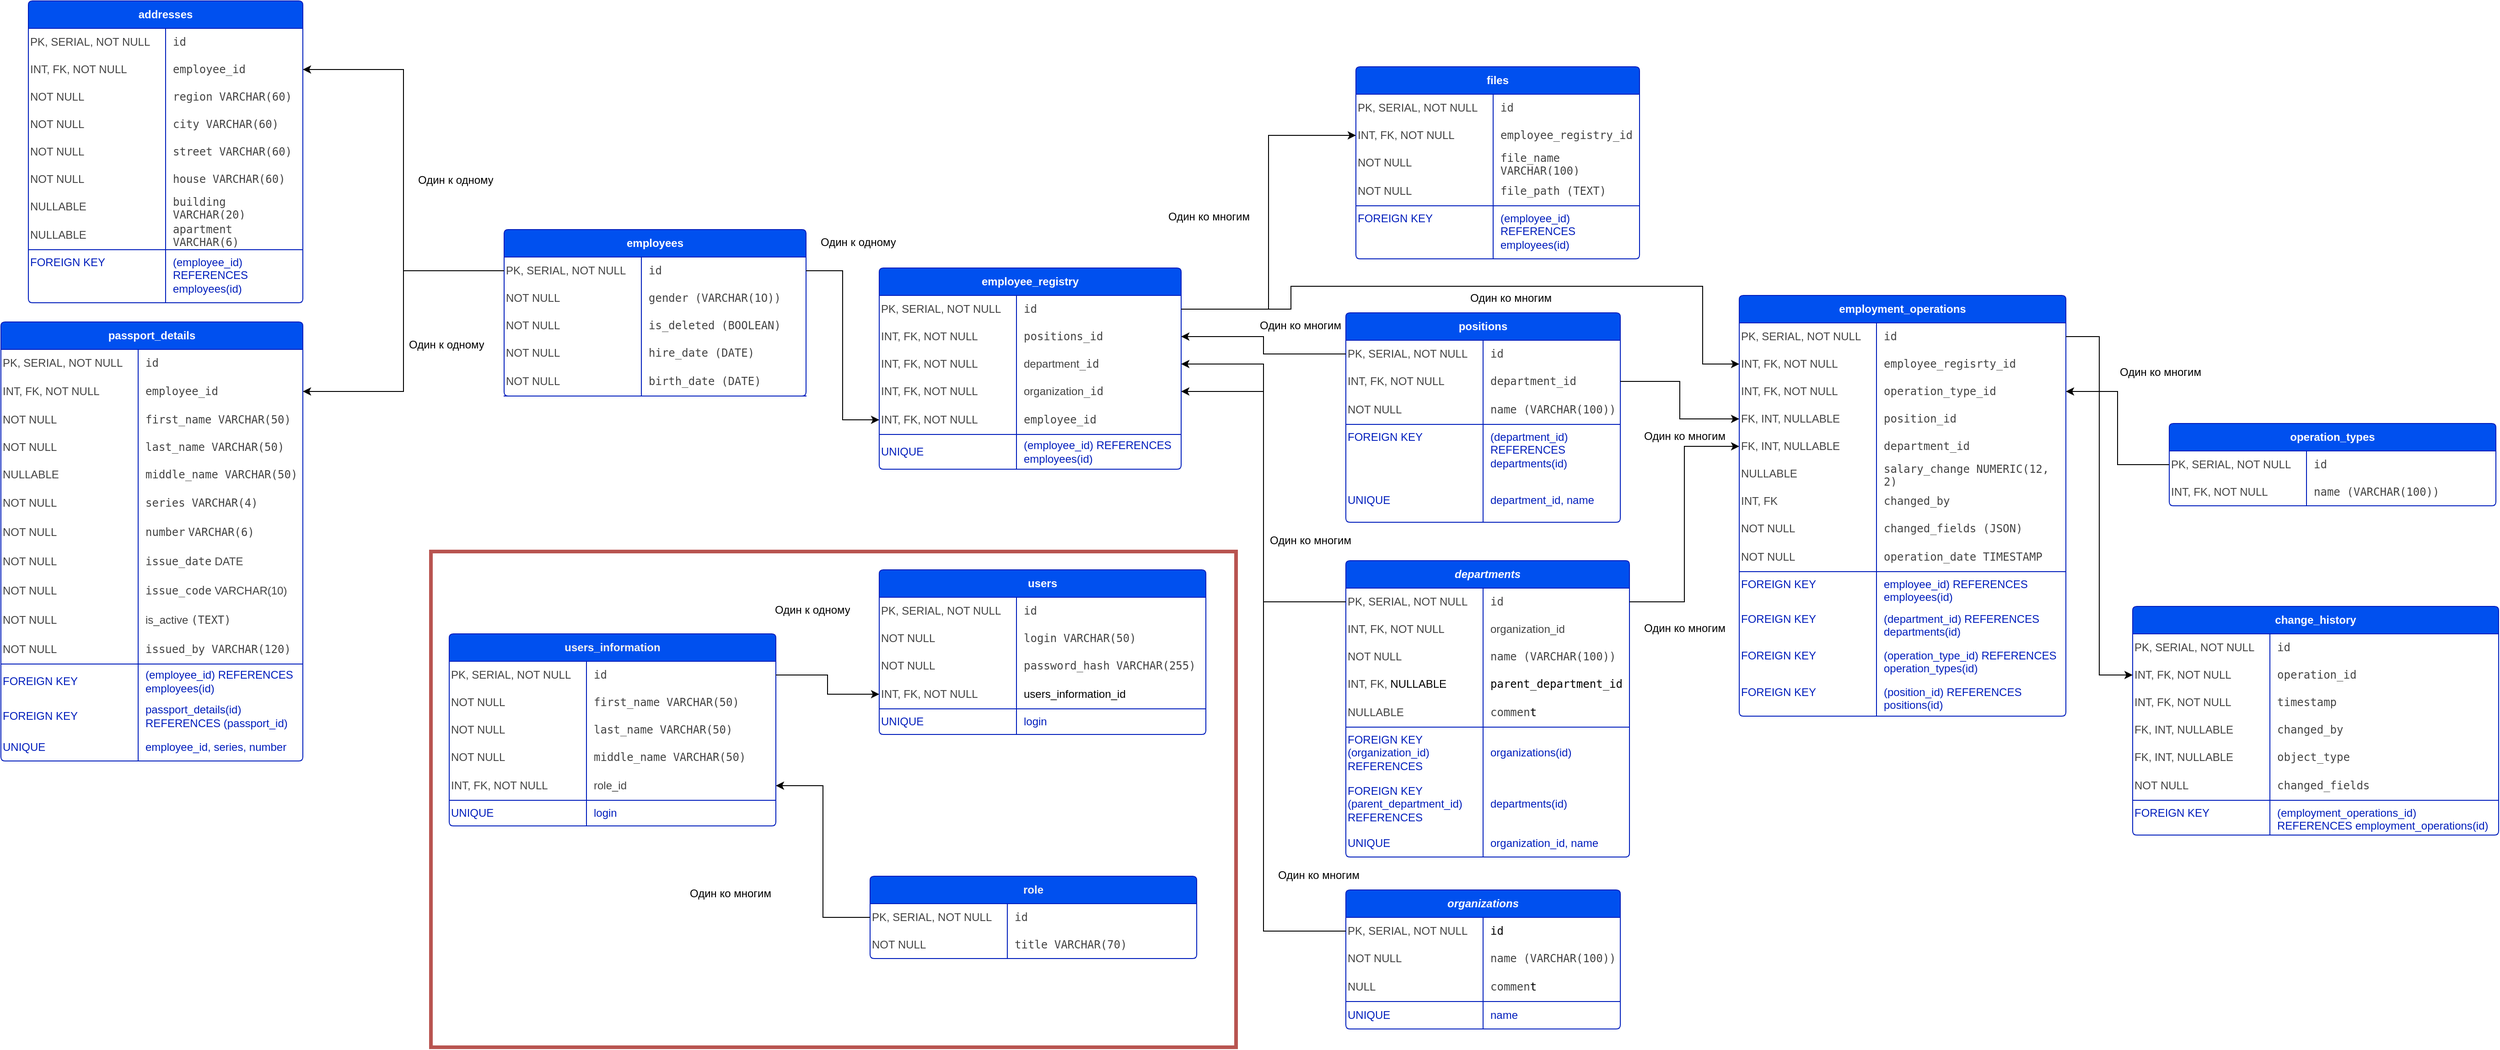 <mxfile version="24.8.6">
  <diagram name="Page-1" id="pcXiniiG4-NvIhvBQNqh">
    <mxGraphModel dx="2841" dy="1112" grid="1" gridSize="10" guides="1" tooltips="1" connect="1" arrows="1" fold="1" page="1" pageScale="1" pageWidth="827" pageHeight="1169" math="0" shadow="0">
      <root>
        <mxCell id="0" />
        <mxCell id="1" parent="0" />
        <mxCell id="f2V17ecrpRd5GaZDXduo-1" value="&lt;span style=&quot;font-style: italic; text-wrap: nowrap;&quot;&gt;organizations&lt;/span&gt;" style="shape=table;startSize=30;container=1;collapsible=1;childLayout=tableLayout;fixedRows=1;rowLines=0;fontStyle=1;align=center;resizeLast=1;html=1;whiteSpace=wrap;fillColor=#0050ef;strokeColor=#001DBC;fontColor=#ffffff;rounded=1;arcSize=5;perimeterSpacing=0;" parent="1" vertex="1">
          <mxGeometry x="1190" y="990" width="300" height="152" as="geometry" />
        </mxCell>
        <mxCell id="f2V17ecrpRd5GaZDXduo-2" value="" style="shape=tableRow;horizontal=0;startSize=0;swimlaneHead=0;swimlaneBody=0;fillColor=none;collapsible=0;dropTarget=0;points=[[0,0.5],[1,0.5]];portConstraint=eastwest;top=0;left=0;right=0;bottom=0;html=1;shadow=0;" parent="f2V17ecrpRd5GaZDXduo-1" vertex="1">
          <mxGeometry y="30" width="300" height="30" as="geometry" />
        </mxCell>
        <mxCell id="f2V17ecrpRd5GaZDXduo-3" value="PK, SERIAL, NOT NULL" style="shape=partialRectangle;connectable=0;fillColor=none;top=0;left=0;bottom=0;right=0;fontStyle=0;overflow=hidden;html=1;whiteSpace=wrap;align=left;fontColor=#434343;strokeColor=#434343;shadow=0;" parent="f2V17ecrpRd5GaZDXduo-2" vertex="1">
          <mxGeometry width="150" height="30" as="geometry">
            <mxRectangle width="150" height="30" as="alternateBounds" />
          </mxGeometry>
        </mxCell>
        <mxCell id="f2V17ecrpRd5GaZDXduo-4" value="&lt;code style=&quot;font-weight: normal;&quot;&gt;id&lt;/code&gt;" style="shape=partialRectangle;connectable=0;fillColor=none;top=0;left=0;bottom=0;right=0;align=left;spacingLeft=6;fontStyle=1;overflow=hidden;html=1;whiteSpace=wrap;shadow=0;" parent="f2V17ecrpRd5GaZDXduo-2" vertex="1">
          <mxGeometry x="150" width="150" height="30" as="geometry">
            <mxRectangle width="150" height="30" as="alternateBounds" />
          </mxGeometry>
        </mxCell>
        <mxCell id="f2V17ecrpRd5GaZDXduo-5" value="" style="shape=tableRow;horizontal=0;startSize=0;swimlaneHead=0;swimlaneBody=0;fillColor=none;collapsible=0;dropTarget=0;points=[[0,0.5],[1,0.5]];portConstraint=eastwest;top=0;left=0;right=0;bottom=0;html=1;shadow=0;" parent="f2V17ecrpRd5GaZDXduo-1" vertex="1">
          <mxGeometry y="60" width="300" height="30" as="geometry" />
        </mxCell>
        <mxCell id="f2V17ecrpRd5GaZDXduo-6" value="NOT NULL" style="shape=partialRectangle;connectable=0;fillColor=none;top=0;left=0;bottom=0;right=0;fontStyle=0;overflow=hidden;html=1;whiteSpace=wrap;align=left;fontColor=#434343;strokeColor=#434343;shadow=0;" parent="f2V17ecrpRd5GaZDXduo-5" vertex="1">
          <mxGeometry width="150" height="30" as="geometry">
            <mxRectangle width="150" height="30" as="alternateBounds" />
          </mxGeometry>
        </mxCell>
        <mxCell id="f2V17ecrpRd5GaZDXduo-7" value="&lt;code style=&quot;font-weight: normal;&quot;&gt;&lt;font color=&quot;#434343&quot;&gt;name (VARCHAR(100))&lt;/font&gt;&lt;/code&gt;" style="shape=partialRectangle;connectable=0;fillColor=none;top=0;left=0;bottom=0;right=0;align=left;spacingLeft=6;fontStyle=1;overflow=hidden;html=1;whiteSpace=wrap;shadow=0;" parent="f2V17ecrpRd5GaZDXduo-5" vertex="1">
          <mxGeometry x="150" width="150" height="30" as="geometry">
            <mxRectangle width="150" height="30" as="alternateBounds" />
          </mxGeometry>
        </mxCell>
        <mxCell id="f2V17ecrpRd5GaZDXduo-8" value="" style="shape=tableRow;horizontal=0;startSize=0;swimlaneHead=0;swimlaneBody=0;fillColor=none;collapsible=0;dropTarget=0;points=[[0,0.5],[1,0.5]];portConstraint=eastwest;top=0;left=0;right=0;bottom=1;html=1;strokeColor=inherit;shadow=0;" parent="f2V17ecrpRd5GaZDXduo-1" vertex="1">
          <mxGeometry y="90" width="300" height="32" as="geometry" />
        </mxCell>
        <mxCell id="f2V17ecrpRd5GaZDXduo-9" value="NULL" style="shape=partialRectangle;connectable=0;fillColor=none;top=0;left=0;bottom=0;right=0;fontStyle=0;overflow=hidden;html=1;whiteSpace=wrap;align=left;fontColor=#434343;strokeColor=#434343;shadow=0;" parent="f2V17ecrpRd5GaZDXduo-8" vertex="1">
          <mxGeometry width="150" height="32" as="geometry">
            <mxRectangle width="150" height="32" as="alternateBounds" />
          </mxGeometry>
        </mxCell>
        <mxCell id="f2V17ecrpRd5GaZDXduo-10" value="&lt;code&gt;&lt;font color=&quot;#434343&quot;&gt;commen&lt;/font&gt;t&lt;/code&gt;" style="shape=partialRectangle;connectable=0;fillColor=none;top=0;left=0;bottom=0;right=0;align=left;spacingLeft=6;fontStyle=0;overflow=hidden;html=1;whiteSpace=wrap;fontFamily=Helvetica;shadow=0;" parent="f2V17ecrpRd5GaZDXduo-8" vertex="1">
          <mxGeometry x="150" width="150" height="32" as="geometry">
            <mxRectangle width="150" height="32" as="alternateBounds" />
          </mxGeometry>
        </mxCell>
        <mxCell id="f2V17ecrpRd5GaZDXduo-11" value="" style="shape=tableRow;horizontal=0;startSize=0;swimlaneHead=0;swimlaneBody=0;fillColor=none;collapsible=0;dropTarget=0;points=[[0,0.5],[1,0.5]];portConstraint=eastwest;top=0;left=0;right=0;bottom=0;html=1;strokeColor=inherit;swimlaneFillColor=none;rounded=0;arcSize=50;shadow=0;" parent="f2V17ecrpRd5GaZDXduo-1" vertex="1">
          <mxGeometry y="122" width="300" height="30" as="geometry" />
        </mxCell>
        <mxCell id="f2V17ecrpRd5GaZDXduo-12" value="&lt;font color=&quot;#001dbc&quot;&gt;UNIQUE&amp;nbsp;&lt;/font&gt;" style="shape=partialRectangle;connectable=0;fillColor=none;top=0;left=0;bottom=0;right=0;editable=1;overflow=hidden;html=1;whiteSpace=wrap;align=left;fontColor=#007AFF;strokeColor=#007AFF;shadow=0;" parent="f2V17ecrpRd5GaZDXduo-11" vertex="1">
          <mxGeometry width="150" height="30" as="geometry">
            <mxRectangle width="150" height="30" as="alternateBounds" />
          </mxGeometry>
        </mxCell>
        <mxCell id="f2V17ecrpRd5GaZDXduo-13" value="&lt;font color=&quot;#001dbc&quot;&gt;name&lt;/font&gt;" style="shape=partialRectangle;connectable=0;fillColor=none;top=0;left=0;bottom=0;right=0;align=left;spacingLeft=6;overflow=hidden;html=1;whiteSpace=wrap;strokeColor=inherit;perimeterSpacing=0;perimeter=rectanglePerimeter;recursiveResize=1;backgroundOutline=1;fontColor=#007AFF;shadow=0;" parent="f2V17ecrpRd5GaZDXduo-11" vertex="1">
          <mxGeometry x="150" width="150" height="30" as="geometry">
            <mxRectangle width="150" height="30" as="alternateBounds" />
          </mxGeometry>
        </mxCell>
        <mxCell id="f2V17ecrpRd5GaZDXduo-14" value="&lt;span style=&quot;font-style: italic; text-wrap: nowrap;&quot;&gt;departments&lt;/span&gt;" style="shape=table;startSize=30;container=1;collapsible=1;childLayout=tableLayout;fixedRows=1;rowLines=0;fontStyle=1;align=center;resizeLast=1;html=1;whiteSpace=wrap;fillColor=#0050ef;strokeColor=#001DBC;fontColor=#ffffff;rounded=1;arcSize=5;perimeterSpacing=0;" parent="1" vertex="1">
          <mxGeometry x="1190" y="630" width="310" height="324" as="geometry" />
        </mxCell>
        <mxCell id="f2V17ecrpRd5GaZDXduo-15" value="" style="shape=tableRow;horizontal=0;startSize=0;swimlaneHead=0;swimlaneBody=0;fillColor=none;collapsible=0;dropTarget=0;points=[[0,0.5],[1,0.5]];portConstraint=eastwest;top=0;left=0;right=0;bottom=0;html=1;shadow=0;" parent="f2V17ecrpRd5GaZDXduo-14" vertex="1">
          <mxGeometry y="30" width="310" height="30" as="geometry" />
        </mxCell>
        <mxCell id="f2V17ecrpRd5GaZDXduo-16" value="PK, SERIAL, NOT NULL" style="shape=partialRectangle;connectable=0;fillColor=none;top=0;left=0;bottom=0;right=0;fontStyle=0;overflow=hidden;html=1;whiteSpace=wrap;align=left;fontColor=#434343;strokeColor=#434343;shadow=0;" parent="f2V17ecrpRd5GaZDXduo-15" vertex="1">
          <mxGeometry width="150" height="30" as="geometry">
            <mxRectangle width="150" height="30" as="alternateBounds" />
          </mxGeometry>
        </mxCell>
        <mxCell id="f2V17ecrpRd5GaZDXduo-17" value="&lt;code style=&quot;font-weight: normal;&quot;&gt;&lt;font color=&quot;#434343&quot;&gt;id&lt;/font&gt;&lt;/code&gt;" style="shape=partialRectangle;connectable=0;fillColor=none;top=0;left=0;bottom=0;right=0;align=left;spacingLeft=6;fontStyle=1;overflow=hidden;html=1;whiteSpace=wrap;shadow=0;" parent="f2V17ecrpRd5GaZDXduo-15" vertex="1">
          <mxGeometry x="150" width="160" height="30" as="geometry">
            <mxRectangle width="160" height="30" as="alternateBounds" />
          </mxGeometry>
        </mxCell>
        <mxCell id="f2V17ecrpRd5GaZDXduo-18" value="" style="shape=tableRow;horizontal=0;startSize=0;swimlaneHead=0;swimlaneBody=0;fillColor=none;collapsible=0;dropTarget=0;points=[[0,0.5],[1,0.5]];portConstraint=eastwest;top=0;left=0;right=0;bottom=0;html=1;shadow=0;" parent="f2V17ecrpRd5GaZDXduo-14" vertex="1">
          <mxGeometry y="60" width="310" height="30" as="geometry" />
        </mxCell>
        <mxCell id="f2V17ecrpRd5GaZDXduo-19" value="INT, FK, NOT NULL" style="shape=partialRectangle;connectable=0;fillColor=none;top=0;left=0;bottom=0;right=0;fontStyle=0;overflow=hidden;html=1;whiteSpace=wrap;align=left;fontColor=#434343;strokeColor=#434343;shadow=0;" parent="f2V17ecrpRd5GaZDXduo-18" vertex="1">
          <mxGeometry width="150" height="30" as="geometry">
            <mxRectangle width="150" height="30" as="alternateBounds" />
          </mxGeometry>
        </mxCell>
        <mxCell id="f2V17ecrpRd5GaZDXduo-20" value="&lt;span style=&quot;font-weight: normal;&quot;&gt;&lt;font color=&quot;#434343&quot;&gt;organization_id&lt;/font&gt;&lt;/span&gt;" style="shape=partialRectangle;connectable=0;fillColor=none;top=0;left=0;bottom=0;right=0;align=left;spacingLeft=6;fontStyle=1;overflow=hidden;html=1;whiteSpace=wrap;shadow=0;" parent="f2V17ecrpRd5GaZDXduo-18" vertex="1">
          <mxGeometry x="150" width="160" height="30" as="geometry">
            <mxRectangle width="160" height="30" as="alternateBounds" />
          </mxGeometry>
        </mxCell>
        <mxCell id="f2V17ecrpRd5GaZDXduo-21" value="" style="shape=tableRow;horizontal=0;startSize=0;swimlaneHead=0;swimlaneBody=0;fillColor=none;collapsible=0;dropTarget=0;points=[[0,0.5],[1,0.5]];portConstraint=eastwest;top=0;left=0;right=0;bottom=0;html=1;shadow=0;" parent="f2V17ecrpRd5GaZDXduo-14" vertex="1">
          <mxGeometry y="90" width="310" height="30" as="geometry" />
        </mxCell>
        <mxCell id="f2V17ecrpRd5GaZDXduo-22" value="NOT NULL" style="shape=partialRectangle;connectable=0;fillColor=none;top=0;left=0;bottom=0;right=0;fontStyle=0;overflow=hidden;html=1;whiteSpace=wrap;align=left;fontColor=#434343;strokeColor=#434343;shadow=0;" parent="f2V17ecrpRd5GaZDXduo-21" vertex="1">
          <mxGeometry width="150" height="30" as="geometry">
            <mxRectangle width="150" height="30" as="alternateBounds" />
          </mxGeometry>
        </mxCell>
        <mxCell id="f2V17ecrpRd5GaZDXduo-23" value="&lt;font face=&quot;monospace&quot; color=&quot;#434343&quot;&gt;&lt;span style=&quot;font-weight: 400;&quot;&gt;name&amp;nbsp;&lt;/span&gt;&lt;/font&gt;&lt;span style=&quot;color: rgb(67, 67, 67); font-family: monospace; font-weight: 400;&quot;&gt;(VARCHAR(100))&lt;/span&gt;" style="shape=partialRectangle;connectable=0;fillColor=none;top=0;left=0;bottom=0;right=0;align=left;spacingLeft=6;fontStyle=1;overflow=hidden;html=1;whiteSpace=wrap;shadow=0;" parent="f2V17ecrpRd5GaZDXduo-21" vertex="1">
          <mxGeometry x="150" width="160" height="30" as="geometry">
            <mxRectangle width="160" height="30" as="alternateBounds" />
          </mxGeometry>
        </mxCell>
        <mxCell id="f2V17ecrpRd5GaZDXduo-24" value="" style="shape=tableRow;horizontal=0;startSize=0;swimlaneHead=0;swimlaneBody=0;fillColor=none;collapsible=0;dropTarget=0;points=[[0,0.5],[1,0.5]];portConstraint=eastwest;top=0;left=0;right=0;bottom=0;html=1;shadow=0;" parent="f2V17ecrpRd5GaZDXduo-14" vertex="1">
          <mxGeometry y="120" width="310" height="30" as="geometry" />
        </mxCell>
        <mxCell id="f2V17ecrpRd5GaZDXduo-25" value="INT, FK,&amp;nbsp;&lt;span style=&quot;color: rgb(0, 0, 0);&quot;&gt;NULLABLE&lt;/span&gt;" style="shape=partialRectangle;connectable=0;fillColor=none;top=0;left=0;bottom=0;right=0;fontStyle=0;overflow=hidden;html=1;whiteSpace=wrap;align=left;fontColor=#434343;strokeColor=#434343;shadow=0;" parent="f2V17ecrpRd5GaZDXduo-24" vertex="1">
          <mxGeometry width="150" height="30" as="geometry">
            <mxRectangle width="150" height="30" as="alternateBounds" />
          </mxGeometry>
        </mxCell>
        <mxCell id="f2V17ecrpRd5GaZDXduo-26" value="&lt;span style=&quot;font-weight: normal;&quot;&gt;&lt;code&gt;parent_department_id&lt;/code&gt;&lt;/span&gt;" style="shape=partialRectangle;connectable=0;fillColor=none;top=0;left=0;bottom=0;right=0;align=left;spacingLeft=6;fontStyle=1;overflow=hidden;html=1;whiteSpace=wrap;shadow=0;" parent="f2V17ecrpRd5GaZDXduo-24" vertex="1">
          <mxGeometry x="150" width="160" height="30" as="geometry">
            <mxRectangle width="160" height="30" as="alternateBounds" />
          </mxGeometry>
        </mxCell>
        <mxCell id="f2V17ecrpRd5GaZDXduo-27" value="" style="shape=tableRow;horizontal=0;startSize=0;swimlaneHead=0;swimlaneBody=0;fillColor=none;collapsible=0;dropTarget=0;points=[[0,0.5],[1,0.5]];portConstraint=eastwest;top=0;left=0;right=0;bottom=1;html=1;strokeColor=inherit;shadow=0;" parent="f2V17ecrpRd5GaZDXduo-14" vertex="1">
          <mxGeometry y="150" width="310" height="32" as="geometry" />
        </mxCell>
        <mxCell id="f2V17ecrpRd5GaZDXduo-28" value="NULLABLE" style="shape=partialRectangle;connectable=0;fillColor=none;top=0;left=0;bottom=0;right=0;fontStyle=0;overflow=hidden;html=1;whiteSpace=wrap;align=left;fontColor=#434343;strokeColor=#434343;shadow=0;" parent="f2V17ecrpRd5GaZDXduo-27" vertex="1">
          <mxGeometry width="150" height="32" as="geometry">
            <mxRectangle width="150" height="32" as="alternateBounds" />
          </mxGeometry>
        </mxCell>
        <mxCell id="f2V17ecrpRd5GaZDXduo-29" value="&lt;code&gt;&lt;font color=&quot;#434343&quot;&gt;commen&lt;/font&gt;t&lt;/code&gt;" style="shape=partialRectangle;connectable=0;fillColor=none;top=0;left=0;bottom=0;right=0;align=left;spacingLeft=6;fontStyle=0;overflow=hidden;html=1;whiteSpace=wrap;fontFamily=Helvetica;shadow=0;" parent="f2V17ecrpRd5GaZDXduo-27" vertex="1">
          <mxGeometry x="150" width="160" height="32" as="geometry">
            <mxRectangle width="160" height="32" as="alternateBounds" />
          </mxGeometry>
        </mxCell>
        <mxCell id="f2V17ecrpRd5GaZDXduo-30" value="" style="shape=tableRow;horizontal=0;startSize=0;swimlaneHead=0;swimlaneBody=0;fillColor=none;collapsible=0;dropTarget=0;points=[[0,0.5],[1,0.5]];portConstraint=eastwest;top=0;left=0;right=0;bottom=0;html=1;strokeColor=inherit;swimlaneFillColor=none;rounded=0;arcSize=50;shadow=0;fontColor=#001DBC;" parent="f2V17ecrpRd5GaZDXduo-14" vertex="1">
          <mxGeometry y="182" width="310" height="56" as="geometry" />
        </mxCell>
        <mxCell id="f2V17ecrpRd5GaZDXduo-31" value="&lt;font color=&quot;#001dbc&quot;&gt;FOREIGN KEY (organization_id) REFERENCES&lt;/font&gt;" style="shape=partialRectangle;connectable=0;fillColor=none;top=0;left=0;bottom=0;right=0;editable=1;overflow=hidden;html=1;whiteSpace=wrap;align=left;fontColor=#007AFF;strokeColor=#001DBC;shadow=0;" parent="f2V17ecrpRd5GaZDXduo-30" vertex="1">
          <mxGeometry width="150" height="56" as="geometry">
            <mxRectangle width="150" height="56" as="alternateBounds" />
          </mxGeometry>
        </mxCell>
        <mxCell id="f2V17ecrpRd5GaZDXduo-32" value="&lt;font color=&quot;#001dbc&quot;&gt;organizations(id)&lt;/font&gt;" style="shape=partialRectangle;connectable=0;fillColor=none;top=0;left=0;bottom=0;right=0;align=left;spacingLeft=6;overflow=hidden;html=1;whiteSpace=wrap;strokeColor=inherit;perimeterSpacing=0;perimeter=rectanglePerimeter;recursiveResize=1;backgroundOutline=1;fontColor=#007AFF;shadow=0;" parent="f2V17ecrpRd5GaZDXduo-30" vertex="1">
          <mxGeometry x="150" width="160" height="56" as="geometry">
            <mxRectangle width="160" height="56" as="alternateBounds" />
          </mxGeometry>
        </mxCell>
        <mxCell id="f2V17ecrpRd5GaZDXduo-33" value="" style="shape=tableRow;horizontal=0;startSize=0;swimlaneHead=0;swimlaneBody=0;fillColor=none;collapsible=0;dropTarget=0;points=[[0,0.5],[1,0.5]];portConstraint=eastwest;top=0;left=0;right=0;bottom=0;html=1;strokeColor=inherit;swimlaneFillColor=none;rounded=0;arcSize=50;shadow=0;fontColor=#001DBC;" parent="f2V17ecrpRd5GaZDXduo-14" vertex="1">
          <mxGeometry y="238" width="310" height="56" as="geometry" />
        </mxCell>
        <mxCell id="f2V17ecrpRd5GaZDXduo-34" value="&lt;font&gt;FOREIGN KEY (&lt;/font&gt;parent_department_id&lt;font&gt;) REFERENCES&lt;/font&gt;" style="shape=partialRectangle;connectable=0;fillColor=none;top=0;left=0;bottom=0;right=0;editable=1;overflow=hidden;html=1;whiteSpace=wrap;align=left;fontColor=#001DBC;strokeColor=#001DBC;shadow=0;" parent="f2V17ecrpRd5GaZDXduo-33" vertex="1">
          <mxGeometry width="150" height="56" as="geometry">
            <mxRectangle width="150" height="56" as="alternateBounds" />
          </mxGeometry>
        </mxCell>
        <mxCell id="f2V17ecrpRd5GaZDXduo-35" value="&lt;font color=&quot;#001dbc&quot;&gt;departments(id)&lt;/font&gt;" style="shape=partialRectangle;connectable=0;fillColor=none;top=0;left=0;bottom=0;right=0;align=left;spacingLeft=6;overflow=hidden;html=1;whiteSpace=wrap;strokeColor=inherit;perimeterSpacing=0;perimeter=rectanglePerimeter;recursiveResize=1;backgroundOutline=1;fontColor=#007AFF;shadow=0;" parent="f2V17ecrpRd5GaZDXduo-33" vertex="1">
          <mxGeometry x="150" width="160" height="56" as="geometry">
            <mxRectangle width="160" height="56" as="alternateBounds" />
          </mxGeometry>
        </mxCell>
        <mxCell id="f2V17ecrpRd5GaZDXduo-36" value="" style="shape=tableRow;horizontal=0;startSize=0;swimlaneHead=0;swimlaneBody=0;fillColor=none;collapsible=0;dropTarget=0;points=[[0,0.5],[1,0.5]];portConstraint=eastwest;top=0;left=0;right=0;bottom=0;html=1;strokeColor=inherit;swimlaneFillColor=none;rounded=0;arcSize=50;shadow=0;" parent="f2V17ecrpRd5GaZDXduo-14" vertex="1">
          <mxGeometry y="294" width="310" height="30" as="geometry" />
        </mxCell>
        <mxCell id="f2V17ecrpRd5GaZDXduo-37" value="&lt;font color=&quot;#001dbc&quot;&gt;UNIQUE&amp;nbsp;&lt;/font&gt;" style="shape=partialRectangle;connectable=0;fillColor=none;top=0;left=0;bottom=0;right=0;editable=1;overflow=hidden;html=1;whiteSpace=wrap;align=left;fontColor=#007AFF;strokeColor=#007AFF;shadow=0;" parent="f2V17ecrpRd5GaZDXduo-36" vertex="1">
          <mxGeometry width="150" height="30" as="geometry">
            <mxRectangle width="150" height="30" as="alternateBounds" />
          </mxGeometry>
        </mxCell>
        <mxCell id="f2V17ecrpRd5GaZDXduo-38" value="&lt;font color=&quot;#001dbc&quot;&gt;organization_id, name&lt;/font&gt;" style="shape=partialRectangle;connectable=0;fillColor=none;top=0;left=0;bottom=0;right=0;align=left;spacingLeft=6;overflow=hidden;html=1;whiteSpace=wrap;strokeColor=inherit;perimeterSpacing=0;perimeter=rectanglePerimeter;recursiveResize=1;backgroundOutline=1;fontColor=#007AFF;shadow=0;" parent="f2V17ecrpRd5GaZDXduo-36" vertex="1">
          <mxGeometry x="150" width="160" height="30" as="geometry">
            <mxRectangle width="160" height="30" as="alternateBounds" />
          </mxGeometry>
        </mxCell>
        <mxCell id="f2V17ecrpRd5GaZDXduo-39" value="positions" style="shape=table;startSize=30;container=1;collapsible=1;childLayout=tableLayout;fixedRows=1;rowLines=0;fontStyle=1;align=center;resizeLast=1;html=1;whiteSpace=wrap;fillColor=#0050ef;strokeColor=#001DBC;fontColor=#ffffff;rounded=1;arcSize=5;perimeterSpacing=0;" parent="1" vertex="1">
          <mxGeometry x="1190" y="359" width="300" height="229" as="geometry" />
        </mxCell>
        <mxCell id="f2V17ecrpRd5GaZDXduo-40" value="" style="shape=tableRow;horizontal=0;startSize=0;swimlaneHead=0;swimlaneBody=0;fillColor=none;collapsible=0;dropTarget=0;points=[[0,0.5],[1,0.5]];portConstraint=eastwest;top=0;left=0;right=0;bottom=0;html=1;shadow=0;" parent="f2V17ecrpRd5GaZDXduo-39" vertex="1">
          <mxGeometry y="30" width="300" height="30" as="geometry" />
        </mxCell>
        <mxCell id="f2V17ecrpRd5GaZDXduo-41" value="PK, SERIAL, NOT NULL" style="shape=partialRectangle;connectable=0;fillColor=none;top=0;left=0;bottom=0;right=0;fontStyle=0;overflow=hidden;html=1;whiteSpace=wrap;align=left;fontColor=#434343;strokeColor=#434343;shadow=0;" parent="f2V17ecrpRd5GaZDXduo-40" vertex="1">
          <mxGeometry width="150" height="30" as="geometry">
            <mxRectangle width="150" height="30" as="alternateBounds" />
          </mxGeometry>
        </mxCell>
        <mxCell id="f2V17ecrpRd5GaZDXduo-42" value="&lt;code style=&quot;font-weight: normal;&quot;&gt;id&lt;/code&gt;" style="shape=partialRectangle;connectable=0;fillColor=none;top=0;left=0;bottom=0;right=0;align=left;spacingLeft=6;fontStyle=1;overflow=hidden;html=1;whiteSpace=wrap;shadow=0;fontColor=#434343;" parent="f2V17ecrpRd5GaZDXduo-40" vertex="1">
          <mxGeometry x="150" width="150" height="30" as="geometry">
            <mxRectangle width="150" height="30" as="alternateBounds" />
          </mxGeometry>
        </mxCell>
        <mxCell id="f2V17ecrpRd5GaZDXduo-43" value="" style="shape=tableRow;horizontal=0;startSize=0;swimlaneHead=0;swimlaneBody=0;fillColor=none;collapsible=0;dropTarget=0;points=[[0,0.5],[1,0.5]];portConstraint=eastwest;top=0;left=0;right=0;bottom=0;html=1;shadow=0;" parent="f2V17ecrpRd5GaZDXduo-39" vertex="1">
          <mxGeometry y="60" width="300" height="30" as="geometry" />
        </mxCell>
        <mxCell id="f2V17ecrpRd5GaZDXduo-44" value="INT, FK, NOT NULL" style="shape=partialRectangle;connectable=0;fillColor=none;top=0;left=0;bottom=0;right=0;fontStyle=0;overflow=hidden;html=1;whiteSpace=wrap;align=left;fontColor=#434343;strokeColor=#434343;shadow=0;" parent="f2V17ecrpRd5GaZDXduo-43" vertex="1">
          <mxGeometry width="150" height="30" as="geometry">
            <mxRectangle width="150" height="30" as="alternateBounds" />
          </mxGeometry>
        </mxCell>
        <mxCell id="f2V17ecrpRd5GaZDXduo-45" value="&lt;code&gt;&lt;font style=&quot;font-weight: normal;&quot;&gt;department_id&lt;/font&gt;&lt;/code&gt;" style="shape=partialRectangle;connectable=0;fillColor=none;top=0;left=0;bottom=0;right=0;align=left;spacingLeft=6;fontStyle=1;overflow=hidden;html=1;whiteSpace=wrap;shadow=0;strokeColor=inherit;fontColor=#434343;" parent="f2V17ecrpRd5GaZDXduo-43" vertex="1">
          <mxGeometry x="150" width="150" height="30" as="geometry">
            <mxRectangle width="150" height="30" as="alternateBounds" />
          </mxGeometry>
        </mxCell>
        <mxCell id="f2V17ecrpRd5GaZDXduo-46" value="" style="shape=tableRow;horizontal=0;startSize=0;swimlaneHead=0;swimlaneBody=0;fillColor=none;collapsible=0;dropTarget=0;points=[[0,0.5],[1,0.5]];portConstraint=eastwest;top=0;left=0;right=0;bottom=1;html=1;strokeColor=inherit;shadow=0;" parent="f2V17ecrpRd5GaZDXduo-39" vertex="1">
          <mxGeometry y="90" width="300" height="32" as="geometry" />
        </mxCell>
        <mxCell id="f2V17ecrpRd5GaZDXduo-47" value="NOT NULL" style="shape=partialRectangle;connectable=0;fillColor=none;top=0;left=0;bottom=0;right=0;fontStyle=0;overflow=hidden;html=1;whiteSpace=wrap;align=left;fontColor=#434343;strokeColor=#434343;shadow=0;" parent="f2V17ecrpRd5GaZDXduo-46" vertex="1">
          <mxGeometry width="150" height="32" as="geometry">
            <mxRectangle width="150" height="32" as="alternateBounds" />
          </mxGeometry>
        </mxCell>
        <mxCell id="f2V17ecrpRd5GaZDXduo-48" value="&lt;code&gt;name (VARCHAR(100))&lt;/code&gt;" style="shape=partialRectangle;connectable=0;fillColor=none;top=0;left=0;bottom=0;right=0;align=left;spacingLeft=6;fontStyle=0;overflow=hidden;html=1;whiteSpace=wrap;fontFamily=Helvetica;shadow=0;fontColor=#434343;" parent="f2V17ecrpRd5GaZDXduo-46" vertex="1">
          <mxGeometry x="150" width="150" height="32" as="geometry">
            <mxRectangle width="150" height="32" as="alternateBounds" />
          </mxGeometry>
        </mxCell>
        <mxCell id="f2V17ecrpRd5GaZDXduo-49" value="" style="shape=tableRow;horizontal=0;startSize=0;swimlaneHead=0;swimlaneBody=0;fillColor=none;collapsible=0;dropTarget=0;points=[[0,0.5],[1,0.5]];portConstraint=eastwest;top=0;left=0;right=0;bottom=0;html=1;strokeColor=inherit;swimlaneFillColor=none;rounded=0;arcSize=50;shadow=0;align=left;verticalAlign=top;" parent="f2V17ecrpRd5GaZDXduo-39" vertex="1">
          <mxGeometry y="122" width="300" height="58" as="geometry" />
        </mxCell>
        <mxCell id="f2V17ecrpRd5GaZDXduo-50" value="&lt;font&gt;FOREIGN KEY&lt;/font&gt;" style="shape=partialRectangle;connectable=0;fillColor=none;top=0;left=0;bottom=0;right=0;editable=1;overflow=hidden;html=1;whiteSpace=wrap;align=left;fontColor=#001DBC;strokeColor=#007AFF;shadow=0;verticalAlign=top;" parent="f2V17ecrpRd5GaZDXduo-49" vertex="1">
          <mxGeometry width="150" height="58" as="geometry">
            <mxRectangle width="150" height="58" as="alternateBounds" />
          </mxGeometry>
        </mxCell>
        <mxCell id="f2V17ecrpRd5GaZDXduo-51" value="&lt;font&gt;(department_id) REFERENCES departments(id)&lt;/font&gt;" style="shape=partialRectangle;connectable=0;fillColor=none;top=0;left=0;bottom=0;right=0;align=left;spacingLeft=6;overflow=hidden;html=1;whiteSpace=wrap;strokeColor=inherit;perimeterSpacing=0;perimeter=rectanglePerimeter;recursiveResize=1;backgroundOutline=1;fontColor=#001DBC;shadow=0;verticalAlign=top;" parent="f2V17ecrpRd5GaZDXduo-49" vertex="1">
          <mxGeometry x="150" width="150" height="58" as="geometry">
            <mxRectangle width="150" height="58" as="alternateBounds" />
          </mxGeometry>
        </mxCell>
        <mxCell id="f2V17ecrpRd5GaZDXduo-52" value="" style="shape=tableRow;horizontal=0;startSize=0;swimlaneHead=0;swimlaneBody=0;fillColor=none;collapsible=0;dropTarget=0;points=[[0,0.5],[1,0.5]];portConstraint=eastwest;top=0;left=0;right=0;bottom=0;html=1;strokeColor=inherit;swimlaneFillColor=none;rounded=0;arcSize=50;shadow=0;" parent="f2V17ecrpRd5GaZDXduo-39" vertex="1">
          <mxGeometry y="180" width="300" height="49" as="geometry" />
        </mxCell>
        <mxCell id="f2V17ecrpRd5GaZDXduo-53" value="&lt;font&gt;UNIQUE &lt;/font&gt;" style="shape=partialRectangle;connectable=0;fillColor=none;top=0;left=0;bottom=0;right=0;editable=1;overflow=hidden;html=1;whiteSpace=wrap;align=left;fontColor=#001DBC;strokeColor=#007AFF;shadow=0;" parent="f2V17ecrpRd5GaZDXduo-52" vertex="1">
          <mxGeometry width="150" height="49" as="geometry">
            <mxRectangle width="150" height="49" as="alternateBounds" />
          </mxGeometry>
        </mxCell>
        <mxCell id="f2V17ecrpRd5GaZDXduo-54" value="&lt;font&gt;department_id, name&lt;/font&gt;" style="shape=partialRectangle;connectable=0;fillColor=none;top=0;left=0;bottom=0;right=0;align=left;spacingLeft=6;overflow=hidden;html=1;whiteSpace=wrap;strokeColor=inherit;perimeterSpacing=0;perimeter=rectanglePerimeter;recursiveResize=1;backgroundOutline=1;fontColor=#001DBC;shadow=0;" parent="f2V17ecrpRd5GaZDXduo-52" vertex="1">
          <mxGeometry x="150" width="150" height="49" as="geometry">
            <mxRectangle width="150" height="49" as="alternateBounds" />
          </mxGeometry>
        </mxCell>
        <mxCell id="f2V17ecrpRd5GaZDXduo-55" value="employees" style="shape=table;startSize=30;container=1;collapsible=1;childLayout=tableLayout;fixedRows=1;rowLines=0;fontStyle=1;align=center;resizeLast=1;html=1;whiteSpace=wrap;fillColor=#0050ef;strokeColor=#001DBC;fontColor=#ffffff;rounded=1;arcSize=5;perimeterSpacing=0;" parent="1" vertex="1">
          <mxGeometry x="270" y="268" width="330" height="182" as="geometry" />
        </mxCell>
        <mxCell id="f2V17ecrpRd5GaZDXduo-56" value="" style="shape=tableRow;horizontal=0;startSize=0;swimlaneHead=0;swimlaneBody=0;fillColor=none;collapsible=0;dropTarget=0;points=[[0,0.5],[1,0.5]];portConstraint=eastwest;top=0;left=0;right=0;bottom=0;html=1;shadow=0;" parent="f2V17ecrpRd5GaZDXduo-55" vertex="1">
          <mxGeometry y="30" width="330" height="30" as="geometry" />
        </mxCell>
        <mxCell id="f2V17ecrpRd5GaZDXduo-57" value="PK, SERIAL, NOT NULL" style="shape=partialRectangle;connectable=0;fillColor=none;top=0;left=0;bottom=0;right=0;fontStyle=0;overflow=hidden;html=1;whiteSpace=wrap;align=left;fontColor=#434343;strokeColor=#434343;shadow=0;" parent="f2V17ecrpRd5GaZDXduo-56" vertex="1">
          <mxGeometry width="150" height="30" as="geometry">
            <mxRectangle width="150" height="30" as="alternateBounds" />
          </mxGeometry>
        </mxCell>
        <mxCell id="f2V17ecrpRd5GaZDXduo-58" value="&lt;code style=&quot;font-weight: normal;&quot;&gt;id&lt;/code&gt;" style="shape=partialRectangle;connectable=0;fillColor=none;top=0;left=0;bottom=0;right=0;align=left;spacingLeft=6;fontStyle=1;overflow=hidden;html=1;whiteSpace=wrap;shadow=0;fontColor=#434343;" parent="f2V17ecrpRd5GaZDXduo-56" vertex="1">
          <mxGeometry x="150" width="180" height="30" as="geometry">
            <mxRectangle width="180" height="30" as="alternateBounds" />
          </mxGeometry>
        </mxCell>
        <mxCell id="f2V17ecrpRd5GaZDXduo-400" value="" style="shape=tableRow;horizontal=0;startSize=0;swimlaneHead=0;swimlaneBody=0;fillColor=none;collapsible=0;dropTarget=0;points=[[0,0.5],[1,0.5]];portConstraint=eastwest;top=0;left=0;right=0;bottom=0;html=1;shadow=0;" parent="f2V17ecrpRd5GaZDXduo-55" vertex="1">
          <mxGeometry y="60" width="330" height="30" as="geometry" />
        </mxCell>
        <mxCell id="f2V17ecrpRd5GaZDXduo-401" value="NOT NULL" style="shape=partialRectangle;connectable=0;fillColor=none;top=0;left=0;bottom=0;right=0;fontStyle=0;overflow=hidden;html=1;whiteSpace=wrap;align=left;fontColor=#434343;strokeColor=#434343;shadow=0;" parent="f2V17ecrpRd5GaZDXduo-400" vertex="1">
          <mxGeometry width="150" height="30" as="geometry">
            <mxRectangle width="150" height="30" as="alternateBounds" />
          </mxGeometry>
        </mxCell>
        <mxCell id="f2V17ecrpRd5GaZDXduo-402" value="&lt;code style=&quot;font-weight: normal;&quot;&gt;gender (VARCHAR(1O))&lt;/code&gt;" style="shape=partialRectangle;connectable=0;fillColor=none;top=0;left=0;bottom=0;right=0;align=left;spacingLeft=6;fontStyle=1;overflow=hidden;html=1;whiteSpace=wrap;shadow=0;fontColor=#434343;" parent="f2V17ecrpRd5GaZDXduo-400" vertex="1">
          <mxGeometry x="150" width="180" height="30" as="geometry">
            <mxRectangle width="180" height="30" as="alternateBounds" />
          </mxGeometry>
        </mxCell>
        <mxCell id="f2V17ecrpRd5GaZDXduo-424" value="" style="shape=tableRow;horizontal=0;startSize=0;swimlaneHead=0;swimlaneBody=0;fillColor=none;collapsible=0;dropTarget=0;points=[[0,0.5],[1,0.5]];portConstraint=eastwest;top=0;left=0;right=0;bottom=0;html=1;shadow=0;" parent="f2V17ecrpRd5GaZDXduo-55" vertex="1">
          <mxGeometry y="90" width="330" height="30" as="geometry" />
        </mxCell>
        <mxCell id="f2V17ecrpRd5GaZDXduo-425" value="NOT NULL" style="shape=partialRectangle;connectable=0;fillColor=none;top=0;left=0;bottom=0;right=0;fontStyle=0;overflow=hidden;html=1;whiteSpace=wrap;align=left;fontColor=#434343;strokeColor=#434343;shadow=0;" parent="f2V17ecrpRd5GaZDXduo-424" vertex="1">
          <mxGeometry width="150" height="30" as="geometry">
            <mxRectangle width="150" height="30" as="alternateBounds" />
          </mxGeometry>
        </mxCell>
        <mxCell id="f2V17ecrpRd5GaZDXduo-426" value="&lt;code style=&quot;font-weight: normal;&quot;&gt;is_deleted (BOOLEAN)&lt;/code&gt;" style="shape=partialRectangle;connectable=0;fillColor=none;top=0;left=0;bottom=0;right=0;align=left;spacingLeft=6;fontStyle=1;overflow=hidden;html=1;whiteSpace=wrap;shadow=0;fontColor=#434343;" parent="f2V17ecrpRd5GaZDXduo-424" vertex="1">
          <mxGeometry x="150" width="180" height="30" as="geometry">
            <mxRectangle width="180" height="30" as="alternateBounds" />
          </mxGeometry>
        </mxCell>
        <mxCell id="f2V17ecrpRd5GaZDXduo-404" value="" style="shape=tableRow;horizontal=0;startSize=0;swimlaneHead=0;swimlaneBody=0;fillColor=none;collapsible=0;dropTarget=0;points=[[0,0.5],[1,0.5]];portConstraint=eastwest;top=0;left=0;right=0;bottom=0;html=1;shadow=0;" parent="f2V17ecrpRd5GaZDXduo-55" vertex="1">
          <mxGeometry y="120" width="330" height="30" as="geometry" />
        </mxCell>
        <mxCell id="f2V17ecrpRd5GaZDXduo-405" value="NOT NULL" style="shape=partialRectangle;connectable=0;fillColor=none;top=0;left=0;bottom=0;right=0;fontStyle=0;overflow=hidden;html=1;whiteSpace=wrap;align=left;fontColor=#434343;strokeColor=#434343;shadow=0;" parent="f2V17ecrpRd5GaZDXduo-404" vertex="1">
          <mxGeometry width="150" height="30" as="geometry">
            <mxRectangle width="150" height="30" as="alternateBounds" />
          </mxGeometry>
        </mxCell>
        <mxCell id="f2V17ecrpRd5GaZDXduo-406" value="&lt;code style=&quot;font-weight: normal;&quot;&gt;hire_date (DATE)&lt;/code&gt;" style="shape=partialRectangle;connectable=0;fillColor=none;top=0;left=0;bottom=0;right=0;align=left;spacingLeft=6;fontStyle=1;overflow=hidden;html=1;whiteSpace=wrap;shadow=0;fontColor=#434343;" parent="f2V17ecrpRd5GaZDXduo-404" vertex="1">
          <mxGeometry x="150" width="180" height="30" as="geometry">
            <mxRectangle width="180" height="30" as="alternateBounds" />
          </mxGeometry>
        </mxCell>
        <mxCell id="f2V17ecrpRd5GaZDXduo-68" value="" style="shape=tableRow;horizontal=0;startSize=0;swimlaneHead=0;swimlaneBody=0;fillColor=none;collapsible=0;dropTarget=0;points=[[0,0.5],[1,0.5]];portConstraint=eastwest;top=0;left=0;right=0;bottom=1;html=1;strokeColor=inherit;shadow=0;" parent="f2V17ecrpRd5GaZDXduo-55" vertex="1">
          <mxGeometry y="150" width="330" height="32" as="geometry" />
        </mxCell>
        <mxCell id="f2V17ecrpRd5GaZDXduo-69" value="NOT NULL" style="shape=partialRectangle;connectable=0;fillColor=none;top=0;left=0;bottom=0;right=0;fontStyle=0;overflow=hidden;html=1;whiteSpace=wrap;align=left;fontColor=#434343;strokeColor=#434343;shadow=0;" parent="f2V17ecrpRd5GaZDXduo-68" vertex="1">
          <mxGeometry width="150" height="32" as="geometry">
            <mxRectangle width="150" height="32" as="alternateBounds" />
          </mxGeometry>
        </mxCell>
        <mxCell id="f2V17ecrpRd5GaZDXduo-70" value="&lt;code&gt;birth_date (DATE)&lt;/code&gt;" style="shape=partialRectangle;connectable=0;fillColor=none;top=0;left=0;bottom=0;right=0;align=left;spacingLeft=6;fontStyle=0;overflow=hidden;html=1;whiteSpace=wrap;fontFamily=Helvetica;shadow=0;fontColor=#434343;" parent="f2V17ecrpRd5GaZDXduo-68" vertex="1">
          <mxGeometry x="150" width="180" height="32" as="geometry">
            <mxRectangle width="180" height="32" as="alternateBounds" />
          </mxGeometry>
        </mxCell>
        <mxCell id="f2V17ecrpRd5GaZDXduo-71" value="passport_details" style="shape=table;startSize=30;container=1;collapsible=1;childLayout=tableLayout;fixedRows=1;rowLines=0;fontStyle=1;align=center;resizeLast=1;html=1;whiteSpace=wrap;fillColor=#0050ef;strokeColor=#001DBC;fontColor=#ffffff;rounded=1;arcSize=5;perimeterSpacing=0;" parent="1" vertex="1">
          <mxGeometry x="-280" y="369" width="330" height="480" as="geometry" />
        </mxCell>
        <mxCell id="f2V17ecrpRd5GaZDXduo-72" value="" style="shape=tableRow;horizontal=0;startSize=0;swimlaneHead=0;swimlaneBody=0;fillColor=none;collapsible=0;dropTarget=0;points=[[0,0.5],[1,0.5]];portConstraint=eastwest;top=0;left=0;right=0;bottom=0;html=1;shadow=0;fontColor=#434343;" parent="f2V17ecrpRd5GaZDXduo-71" vertex="1">
          <mxGeometry y="30" width="330" height="30" as="geometry" />
        </mxCell>
        <mxCell id="f2V17ecrpRd5GaZDXduo-73" value="PK, SERIAL, NOT NULL" style="shape=partialRectangle;connectable=0;fillColor=none;top=0;left=0;bottom=0;right=0;fontStyle=0;overflow=hidden;html=1;whiteSpace=wrap;align=left;fontColor=#434343;strokeColor=#434343;shadow=0;" parent="f2V17ecrpRd5GaZDXduo-72" vertex="1">
          <mxGeometry width="150" height="30" as="geometry">
            <mxRectangle width="150" height="30" as="alternateBounds" />
          </mxGeometry>
        </mxCell>
        <mxCell id="f2V17ecrpRd5GaZDXduo-74" value="&lt;code style=&quot;font-weight: normal;&quot;&gt;id&lt;/code&gt;" style="shape=partialRectangle;connectable=0;fillColor=none;top=0;left=0;bottom=0;right=0;align=left;spacingLeft=6;fontStyle=1;overflow=hidden;html=1;whiteSpace=wrap;shadow=0;fontColor=#434343;" parent="f2V17ecrpRd5GaZDXduo-72" vertex="1">
          <mxGeometry x="150" width="180" height="30" as="geometry">
            <mxRectangle width="180" height="30" as="alternateBounds" />
          </mxGeometry>
        </mxCell>
        <mxCell id="f2V17ecrpRd5GaZDXduo-75" value="" style="shape=tableRow;horizontal=0;startSize=0;swimlaneHead=0;swimlaneBody=0;fillColor=none;collapsible=0;dropTarget=0;points=[[0,0.5],[1,0.5]];portConstraint=eastwest;top=0;left=0;right=0;bottom=0;html=1;shadow=0;fontColor=#434343;" parent="f2V17ecrpRd5GaZDXduo-71" vertex="1">
          <mxGeometry y="60" width="330" height="32" as="geometry" />
        </mxCell>
        <mxCell id="f2V17ecrpRd5GaZDXduo-76" value="INT, FK, NOT NULL" style="shape=partialRectangle;connectable=0;fillColor=none;top=0;left=0;bottom=0;right=0;fontStyle=0;overflow=hidden;html=1;whiteSpace=wrap;align=left;fontColor=#434343;strokeColor=#434343;shadow=0;" parent="f2V17ecrpRd5GaZDXduo-75" vertex="1">
          <mxGeometry width="150" height="32" as="geometry">
            <mxRectangle width="150" height="32" as="alternateBounds" />
          </mxGeometry>
        </mxCell>
        <mxCell id="f2V17ecrpRd5GaZDXduo-77" value="&lt;code style=&quot;font-weight: normal;&quot;&gt;employee_id&lt;/code&gt;" style="shape=partialRectangle;connectable=0;fillColor=none;top=0;left=0;bottom=0;right=0;align=left;spacingLeft=6;fontStyle=1;overflow=hidden;html=1;whiteSpace=wrap;shadow=0;fontColor=#434343;" parent="f2V17ecrpRd5GaZDXduo-75" vertex="1">
          <mxGeometry x="150" width="180" height="32" as="geometry">
            <mxRectangle width="180" height="32" as="alternateBounds" />
          </mxGeometry>
        </mxCell>
        <mxCell id="f2V17ecrpRd5GaZDXduo-59" value="" style="shape=tableRow;horizontal=0;startSize=0;swimlaneHead=0;swimlaneBody=0;fillColor=none;collapsible=0;dropTarget=0;points=[[0,0.5],[1,0.5]];portConstraint=eastwest;top=0;left=0;right=0;bottom=0;html=1;shadow=0;" parent="f2V17ecrpRd5GaZDXduo-71" vertex="1">
          <mxGeometry y="92" width="330" height="30" as="geometry" />
        </mxCell>
        <mxCell id="f2V17ecrpRd5GaZDXduo-60" value="NOT NULL" style="shape=partialRectangle;connectable=0;fillColor=none;top=0;left=0;bottom=0;right=0;fontStyle=0;overflow=hidden;html=1;whiteSpace=wrap;align=left;fontColor=#434343;strokeColor=#434343;shadow=0;" parent="f2V17ecrpRd5GaZDXduo-59" vertex="1">
          <mxGeometry width="150" height="30" as="geometry">
            <mxRectangle width="150" height="30" as="alternateBounds" />
          </mxGeometry>
        </mxCell>
        <mxCell id="f2V17ecrpRd5GaZDXduo-61" value="&lt;code style=&quot;font-weight: normal;&quot;&gt;first_name VARCHAR(50)&lt;/code&gt;" style="shape=partialRectangle;connectable=0;fillColor=none;top=0;left=0;bottom=0;right=0;align=left;spacingLeft=6;fontStyle=1;overflow=hidden;html=1;whiteSpace=wrap;shadow=0;strokeColor=inherit;fontColor=#434343;" parent="f2V17ecrpRd5GaZDXduo-59" vertex="1">
          <mxGeometry x="150" width="180" height="30" as="geometry">
            <mxRectangle width="180" height="30" as="alternateBounds" />
          </mxGeometry>
        </mxCell>
        <mxCell id="f2V17ecrpRd5GaZDXduo-62" value="" style="shape=tableRow;horizontal=0;startSize=0;swimlaneHead=0;swimlaneBody=0;fillColor=none;collapsible=0;dropTarget=0;points=[[0,0.5],[1,0.5]];portConstraint=eastwest;top=0;left=0;right=0;bottom=0;html=1;shadow=0;" parent="f2V17ecrpRd5GaZDXduo-71" vertex="1">
          <mxGeometry y="122" width="330" height="30" as="geometry" />
        </mxCell>
        <mxCell id="f2V17ecrpRd5GaZDXduo-63" value="NOT NULL" style="shape=partialRectangle;connectable=0;fillColor=none;top=0;left=0;bottom=0;right=0;fontStyle=0;overflow=hidden;html=1;whiteSpace=wrap;align=left;fontColor=#434343;strokeColor=#434343;shadow=0;" parent="f2V17ecrpRd5GaZDXduo-62" vertex="1">
          <mxGeometry width="150" height="30" as="geometry">
            <mxRectangle width="150" height="30" as="alternateBounds" />
          </mxGeometry>
        </mxCell>
        <mxCell id="f2V17ecrpRd5GaZDXduo-64" value="&lt;code style=&quot;font-weight: normal;&quot;&gt;last_name VARCHAR(50)&lt;/code&gt;" style="shape=partialRectangle;connectable=0;fillColor=none;top=0;left=0;bottom=0;right=0;align=left;spacingLeft=6;fontStyle=1;overflow=hidden;html=1;whiteSpace=wrap;shadow=0;strokeColor=inherit;fontColor=#434343;" parent="f2V17ecrpRd5GaZDXduo-62" vertex="1">
          <mxGeometry x="150" width="180" height="30" as="geometry">
            <mxRectangle width="180" height="30" as="alternateBounds" />
          </mxGeometry>
        </mxCell>
        <mxCell id="f2V17ecrpRd5GaZDXduo-65" value="" style="shape=tableRow;horizontal=0;startSize=0;swimlaneHead=0;swimlaneBody=0;fillColor=none;collapsible=0;dropTarget=0;points=[[0,0.5],[1,0.5]];portConstraint=eastwest;top=0;left=0;right=0;bottom=0;html=1;shadow=0;" parent="f2V17ecrpRd5GaZDXduo-71" vertex="1">
          <mxGeometry y="152" width="330" height="30" as="geometry" />
        </mxCell>
        <mxCell id="f2V17ecrpRd5GaZDXduo-66" value="NULLABLE" style="shape=partialRectangle;connectable=0;fillColor=none;top=0;left=0;bottom=0;right=0;fontStyle=0;overflow=hidden;html=1;whiteSpace=wrap;align=left;fontColor=#434343;strokeColor=#434343;shadow=0;" parent="f2V17ecrpRd5GaZDXduo-65" vertex="1">
          <mxGeometry width="150" height="30" as="geometry">
            <mxRectangle width="150" height="30" as="alternateBounds" />
          </mxGeometry>
        </mxCell>
        <mxCell id="f2V17ecrpRd5GaZDXduo-67" value="&lt;code style=&quot;font-weight: normal;&quot;&gt;&lt;code&gt;middle_name&amp;nbsp;&lt;/code&gt;VARCHAR(50)&lt;/code&gt;" style="shape=partialRectangle;connectable=0;fillColor=none;top=0;left=0;bottom=0;right=0;align=left;spacingLeft=6;fontStyle=1;overflow=hidden;html=1;whiteSpace=wrap;shadow=0;strokeColor=inherit;fontColor=#434343;" parent="f2V17ecrpRd5GaZDXduo-65" vertex="1">
          <mxGeometry x="150" width="180" height="30" as="geometry">
            <mxRectangle width="180" height="30" as="alternateBounds" />
          </mxGeometry>
        </mxCell>
        <mxCell id="f2V17ecrpRd5GaZDXduo-78" value="" style="shape=tableRow;horizontal=0;startSize=0;swimlaneHead=0;swimlaneBody=0;fillColor=none;collapsible=0;dropTarget=0;points=[[0,0.5],[1,0.5]];portConstraint=eastwest;top=0;left=0;right=0;bottom=0;html=1;shadow=0;fontColor=#434343;" parent="f2V17ecrpRd5GaZDXduo-71" vertex="1">
          <mxGeometry y="182" width="330" height="32" as="geometry" />
        </mxCell>
        <mxCell id="f2V17ecrpRd5GaZDXduo-79" value="NOT NULL" style="shape=partialRectangle;connectable=0;fillColor=none;top=0;left=0;bottom=0;right=0;fontStyle=0;overflow=hidden;html=1;whiteSpace=wrap;align=left;fontColor=#434343;strokeColor=#434343;shadow=0;" parent="f2V17ecrpRd5GaZDXduo-78" vertex="1">
          <mxGeometry width="150" height="32" as="geometry">
            <mxRectangle width="150" height="32" as="alternateBounds" />
          </mxGeometry>
        </mxCell>
        <mxCell id="f2V17ecrpRd5GaZDXduo-80" value="&lt;span style=&quot;font-family: monospace; font-weight: 400;&quot;&gt;series&amp;nbsp;VARCHAR(4)&lt;/span&gt;" style="shape=partialRectangle;connectable=0;fillColor=none;top=0;left=0;bottom=0;right=0;align=left;spacingLeft=6;fontStyle=1;overflow=hidden;html=1;whiteSpace=wrap;shadow=0;fontColor=#434343;" parent="f2V17ecrpRd5GaZDXduo-78" vertex="1">
          <mxGeometry x="150" width="180" height="32" as="geometry">
            <mxRectangle width="180" height="32" as="alternateBounds" />
          </mxGeometry>
        </mxCell>
        <mxCell id="f2V17ecrpRd5GaZDXduo-81" value="" style="shape=tableRow;horizontal=0;startSize=0;swimlaneHead=0;swimlaneBody=0;fillColor=none;collapsible=0;dropTarget=0;points=[[0,0.5],[1,0.5]];portConstraint=eastwest;top=0;left=0;right=0;bottom=0;html=1;shadow=0;fontColor=#434343;" parent="f2V17ecrpRd5GaZDXduo-71" vertex="1">
          <mxGeometry y="214" width="330" height="32" as="geometry" />
        </mxCell>
        <mxCell id="f2V17ecrpRd5GaZDXduo-82" value="NOT NULL" style="shape=partialRectangle;connectable=0;fillColor=none;top=0;left=0;bottom=0;right=0;fontStyle=0;overflow=hidden;html=1;whiteSpace=wrap;align=left;fontColor=#434343;strokeColor=#434343;shadow=0;" parent="f2V17ecrpRd5GaZDXduo-81" vertex="1">
          <mxGeometry width="150" height="32" as="geometry">
            <mxRectangle width="150" height="32" as="alternateBounds" />
          </mxGeometry>
        </mxCell>
        <mxCell id="f2V17ecrpRd5GaZDXduo-83" value="&lt;span style=&quot;font-weight: normal;&quot;&gt;&lt;code&gt;number&lt;/code&gt;&amp;nbsp;&lt;/span&gt;&lt;span style=&quot;font-family: monospace; font-weight: 400;&quot;&gt;VARCHAR(6)&lt;/span&gt;" style="shape=partialRectangle;connectable=0;fillColor=none;top=0;left=0;bottom=0;right=0;align=left;spacingLeft=6;fontStyle=1;overflow=hidden;html=1;whiteSpace=wrap;shadow=0;fontColor=#434343;" parent="f2V17ecrpRd5GaZDXduo-81" vertex="1">
          <mxGeometry x="150" width="180" height="32" as="geometry">
            <mxRectangle width="180" height="32" as="alternateBounds" />
          </mxGeometry>
        </mxCell>
        <mxCell id="f2V17ecrpRd5GaZDXduo-84" value="" style="shape=tableRow;horizontal=0;startSize=0;swimlaneHead=0;swimlaneBody=0;fillColor=none;collapsible=0;dropTarget=0;points=[[0,0.5],[1,0.5]];portConstraint=eastwest;top=0;left=0;right=0;bottom=0;html=1;shadow=0;fontColor=#434343;" parent="f2V17ecrpRd5GaZDXduo-71" vertex="1">
          <mxGeometry y="246" width="330" height="32" as="geometry" />
        </mxCell>
        <mxCell id="f2V17ecrpRd5GaZDXduo-85" value="NOT NULL" style="shape=partialRectangle;connectable=0;fillColor=none;top=0;left=0;bottom=0;right=0;fontStyle=0;overflow=hidden;html=1;whiteSpace=wrap;align=left;fontColor=#434343;strokeColor=#434343;shadow=0;" parent="f2V17ecrpRd5GaZDXduo-84" vertex="1">
          <mxGeometry width="150" height="32" as="geometry">
            <mxRectangle width="150" height="32" as="alternateBounds" />
          </mxGeometry>
        </mxCell>
        <mxCell id="f2V17ecrpRd5GaZDXduo-86" value="&lt;code style=&quot;font-weight: normal;&quot;&gt;issue_date&lt;/code&gt;&amp;nbsp;&lt;span style=&quot;font-weight: normal;&quot;&gt;DATE&lt;/span&gt;" style="shape=partialRectangle;connectable=0;fillColor=none;top=0;left=0;bottom=0;right=0;align=left;spacingLeft=6;fontStyle=1;overflow=hidden;html=1;whiteSpace=wrap;shadow=0;fontColor=#434343;" parent="f2V17ecrpRd5GaZDXduo-84" vertex="1">
          <mxGeometry x="150" width="180" height="32" as="geometry">
            <mxRectangle width="180" height="32" as="alternateBounds" />
          </mxGeometry>
        </mxCell>
        <mxCell id="f2V17ecrpRd5GaZDXduo-87" value="" style="shape=tableRow;horizontal=0;startSize=0;swimlaneHead=0;swimlaneBody=0;fillColor=none;collapsible=0;dropTarget=0;points=[[0,0.5],[1,0.5]];portConstraint=eastwest;top=0;left=0;right=0;bottom=0;html=1;shadow=0;fontColor=#434343;" parent="f2V17ecrpRd5GaZDXduo-71" vertex="1">
          <mxGeometry y="278" width="330" height="32" as="geometry" />
        </mxCell>
        <mxCell id="f2V17ecrpRd5GaZDXduo-88" value="NOT NULL" style="shape=partialRectangle;connectable=0;fillColor=none;top=0;left=0;bottom=0;right=0;fontStyle=0;overflow=hidden;html=1;whiteSpace=wrap;align=left;fontColor=#434343;strokeColor=#434343;shadow=0;" parent="f2V17ecrpRd5GaZDXduo-87" vertex="1">
          <mxGeometry width="150" height="32" as="geometry">
            <mxRectangle width="150" height="32" as="alternateBounds" />
          </mxGeometry>
        </mxCell>
        <mxCell id="f2V17ecrpRd5GaZDXduo-89" value="&lt;code style=&quot;font-weight: normal;&quot;&gt;issue_code&lt;/code&gt;&lt;span style=&quot;font-weight: normal;&quot;&gt;&amp;nbsp;VARCHAR(10)&lt;/span&gt;" style="shape=partialRectangle;connectable=0;fillColor=none;top=0;left=0;bottom=0;right=0;align=left;spacingLeft=6;fontStyle=1;overflow=hidden;html=1;whiteSpace=wrap;shadow=0;fontColor=#434343;" parent="f2V17ecrpRd5GaZDXduo-87" vertex="1">
          <mxGeometry x="150" width="180" height="32" as="geometry">
            <mxRectangle width="180" height="32" as="alternateBounds" />
          </mxGeometry>
        </mxCell>
        <mxCell id="f2V17ecrpRd5GaZDXduo-90" value="" style="shape=tableRow;horizontal=0;startSize=0;swimlaneHead=0;swimlaneBody=0;fillColor=none;collapsible=0;dropTarget=0;points=[[0,0.5],[1,0.5]];portConstraint=eastwest;top=0;left=0;right=0;bottom=0;html=1;shadow=0;fontColor=#434343;" parent="f2V17ecrpRd5GaZDXduo-71" vertex="1">
          <mxGeometry y="310" width="330" height="32" as="geometry" />
        </mxCell>
        <mxCell id="f2V17ecrpRd5GaZDXduo-91" value="NOT NULL" style="shape=partialRectangle;connectable=0;fillColor=none;top=0;left=0;bottom=0;right=0;fontStyle=0;overflow=hidden;html=1;whiteSpace=wrap;align=left;fontColor=#434343;strokeColor=#434343;shadow=0;" parent="f2V17ecrpRd5GaZDXduo-90" vertex="1">
          <mxGeometry width="150" height="32" as="geometry">
            <mxRectangle width="150" height="32" as="alternateBounds" />
          </mxGeometry>
        </mxCell>
        <mxCell id="f2V17ecrpRd5GaZDXduo-92" value="&lt;span style=&quot;font-weight: normal;&quot;&gt;is_active&amp;nbsp;&lt;/span&gt;&lt;font face=&quot;monospace&quot;&gt;&lt;span style=&quot;font-weight: 400;&quot;&gt;(TEXT)&lt;/span&gt;&lt;/font&gt;" style="shape=partialRectangle;connectable=0;fillColor=none;top=0;left=0;bottom=0;right=0;align=left;spacingLeft=6;fontStyle=1;overflow=hidden;html=1;whiteSpace=wrap;shadow=0;fontColor=#434343;" parent="f2V17ecrpRd5GaZDXduo-90" vertex="1">
          <mxGeometry x="150" width="180" height="32" as="geometry">
            <mxRectangle width="180" height="32" as="alternateBounds" />
          </mxGeometry>
        </mxCell>
        <mxCell id="f2V17ecrpRd5GaZDXduo-93" value="" style="shape=tableRow;horizontal=0;startSize=0;swimlaneHead=0;swimlaneBody=0;fillColor=none;collapsible=0;dropTarget=0;points=[[0,0.5],[1,0.5]];portConstraint=eastwest;top=0;left=0;right=0;bottom=1;html=1;strokeColor=inherit;shadow=0;fontColor=#434343;" parent="f2V17ecrpRd5GaZDXduo-71" vertex="1">
          <mxGeometry y="342" width="330" height="32" as="geometry" />
        </mxCell>
        <mxCell id="f2V17ecrpRd5GaZDXduo-94" value="NOT NULL" style="shape=partialRectangle;connectable=0;fillColor=none;top=0;left=0;bottom=0;right=0;fontStyle=0;overflow=hidden;html=1;whiteSpace=wrap;align=left;fontColor=#434343;strokeColor=#434343;shadow=0;" parent="f2V17ecrpRd5GaZDXduo-93" vertex="1">
          <mxGeometry width="150" height="32" as="geometry">
            <mxRectangle width="150" height="32" as="alternateBounds" />
          </mxGeometry>
        </mxCell>
        <mxCell id="f2V17ecrpRd5GaZDXduo-95" value="&lt;code&gt;&lt;code&gt;issued_by&amp;nbsp;&lt;/code&gt;VARCHAR(120)&lt;/code&gt;" style="shape=partialRectangle;connectable=0;fillColor=none;top=0;left=0;bottom=0;right=0;align=left;spacingLeft=6;fontStyle=0;overflow=hidden;html=1;whiteSpace=wrap;fontFamily=Helvetica;shadow=0;fontColor=#434343;" parent="f2V17ecrpRd5GaZDXduo-93" vertex="1">
          <mxGeometry x="150" width="180" height="32" as="geometry">
            <mxRectangle width="180" height="32" as="alternateBounds" />
          </mxGeometry>
        </mxCell>
        <mxCell id="f2V17ecrpRd5GaZDXduo-96" value="" style="shape=tableRow;horizontal=0;startSize=0;swimlaneHead=0;swimlaneBody=0;fillColor=none;collapsible=0;dropTarget=0;points=[[0,0.5],[1,0.5]];portConstraint=eastwest;top=0;left=0;right=0;bottom=0;html=1;strokeColor=inherit;swimlaneFillColor=none;rounded=0;arcSize=50;shadow=0;" parent="f2V17ecrpRd5GaZDXduo-71" vertex="1">
          <mxGeometry y="374" width="330" height="38" as="geometry" />
        </mxCell>
        <mxCell id="f2V17ecrpRd5GaZDXduo-97" value="&lt;font&gt;FOREIGN KEY&lt;/font&gt;" style="shape=partialRectangle;connectable=0;fillColor=none;top=0;left=0;bottom=0;right=0;editable=1;overflow=hidden;html=1;whiteSpace=wrap;align=left;fontColor=#001DBC;strokeColor=#007AFF;shadow=0;" parent="f2V17ecrpRd5GaZDXduo-96" vertex="1">
          <mxGeometry width="150" height="38" as="geometry">
            <mxRectangle width="150" height="38" as="alternateBounds" />
          </mxGeometry>
        </mxCell>
        <mxCell id="f2V17ecrpRd5GaZDXduo-98" value="&lt;font&gt;(employee_id) REFERENCES employees(id)&lt;/font&gt;" style="shape=partialRectangle;connectable=0;fillColor=none;top=0;left=0;bottom=0;right=0;align=left;spacingLeft=6;overflow=hidden;html=1;whiteSpace=wrap;strokeColor=inherit;perimeterSpacing=0;perimeter=rectanglePerimeter;recursiveResize=1;backgroundOutline=1;fontColor=#001DBC;shadow=0;" parent="f2V17ecrpRd5GaZDXduo-96" vertex="1">
          <mxGeometry x="150" width="180" height="38" as="geometry">
            <mxRectangle width="180" height="38" as="alternateBounds" />
          </mxGeometry>
        </mxCell>
        <mxCell id="f2V17ecrpRd5GaZDXduo-321" value="" style="shape=tableRow;horizontal=0;startSize=0;swimlaneHead=0;swimlaneBody=0;fillColor=none;collapsible=0;dropTarget=0;points=[[0,0.5],[1,0.5]];portConstraint=eastwest;top=0;left=0;right=0;bottom=0;html=1;strokeColor=inherit;swimlaneFillColor=none;rounded=0;arcSize=50;shadow=0;" parent="f2V17ecrpRd5GaZDXduo-71" vertex="1">
          <mxGeometry y="412" width="330" height="38" as="geometry" />
        </mxCell>
        <mxCell id="f2V17ecrpRd5GaZDXduo-322" value="&lt;font&gt;FOREIGN KEY&lt;/font&gt;" style="shape=partialRectangle;connectable=0;fillColor=none;top=0;left=0;bottom=0;right=0;editable=1;overflow=hidden;html=1;whiteSpace=wrap;align=left;fontColor=#001DBC;strokeColor=#007AFF;shadow=0;" parent="f2V17ecrpRd5GaZDXduo-321" vertex="1">
          <mxGeometry width="150" height="38" as="geometry">
            <mxRectangle width="150" height="38" as="alternateBounds" />
          </mxGeometry>
        </mxCell>
        <mxCell id="f2V17ecrpRd5GaZDXduo-323" value="passport_details(id) REFERENCES (passport_id)&amp;nbsp;" style="shape=partialRectangle;connectable=0;fillColor=none;top=0;left=0;bottom=0;right=0;align=left;spacingLeft=6;overflow=hidden;html=1;whiteSpace=wrap;strokeColor=inherit;perimeterSpacing=0;perimeter=rectanglePerimeter;recursiveResize=1;backgroundOutline=1;fontColor=#001DBC;shadow=0;" parent="f2V17ecrpRd5GaZDXduo-321" vertex="1">
          <mxGeometry x="150" width="180" height="38" as="geometry">
            <mxRectangle width="180" height="38" as="alternateBounds" />
          </mxGeometry>
        </mxCell>
        <mxCell id="f2V17ecrpRd5GaZDXduo-99" value="" style="shape=tableRow;horizontal=0;startSize=0;swimlaneHead=0;swimlaneBody=0;fillColor=none;collapsible=0;dropTarget=0;points=[[0,0.5],[1,0.5]];portConstraint=eastwest;top=0;left=0;right=0;bottom=0;html=1;strokeColor=inherit;swimlaneFillColor=none;rounded=0;arcSize=50;shadow=0;" parent="f2V17ecrpRd5GaZDXduo-71" vertex="1">
          <mxGeometry y="450" width="330" height="30" as="geometry" />
        </mxCell>
        <mxCell id="f2V17ecrpRd5GaZDXduo-100" value="&lt;font&gt;UNIQUE&amp;nbsp;&lt;/font&gt;" style="shape=partialRectangle;connectable=0;fillColor=none;top=0;left=0;bottom=0;right=0;editable=1;overflow=hidden;html=1;whiteSpace=wrap;align=left;fontColor=#001DBC;strokeColor=#007AFF;shadow=0;" parent="f2V17ecrpRd5GaZDXduo-99" vertex="1">
          <mxGeometry width="150" height="30" as="geometry">
            <mxRectangle width="150" height="30" as="alternateBounds" />
          </mxGeometry>
        </mxCell>
        <mxCell id="f2V17ecrpRd5GaZDXduo-101" value="&lt;font&gt;employee_id, series, number&lt;/font&gt;" style="shape=partialRectangle;connectable=0;fillColor=none;top=0;left=0;bottom=0;right=0;align=left;spacingLeft=6;overflow=hidden;html=1;whiteSpace=wrap;strokeColor=inherit;perimeterSpacing=0;perimeter=rectanglePerimeter;recursiveResize=1;backgroundOutline=1;fontColor=#001DBC;shadow=0;" parent="f2V17ecrpRd5GaZDXduo-99" vertex="1">
          <mxGeometry x="150" width="180" height="30" as="geometry">
            <mxRectangle width="180" height="30" as="alternateBounds" />
          </mxGeometry>
        </mxCell>
        <mxCell id="f2V17ecrpRd5GaZDXduo-102" value="addresses" style="shape=table;startSize=30;container=1;collapsible=1;childLayout=tableLayout;fixedRows=1;rowLines=0;fontStyle=1;align=center;resizeLast=1;html=1;whiteSpace=wrap;fillColor=#0050ef;strokeColor=#001DBC;fontColor=#ffffff;rounded=1;arcSize=5;perimeterSpacing=0;" parent="1" vertex="1">
          <mxGeometry x="-250" y="18" width="300" height="330" as="geometry" />
        </mxCell>
        <mxCell id="f2V17ecrpRd5GaZDXduo-103" value="" style="shape=tableRow;horizontal=0;startSize=0;swimlaneHead=0;swimlaneBody=0;fillColor=none;collapsible=0;dropTarget=0;points=[[0,0.5],[1,0.5]];portConstraint=eastwest;top=0;left=0;right=0;bottom=0;html=1;shadow=0;" parent="f2V17ecrpRd5GaZDXduo-102" vertex="1">
          <mxGeometry y="30" width="300" height="30" as="geometry" />
        </mxCell>
        <mxCell id="f2V17ecrpRd5GaZDXduo-104" value="PK, SERIAL, NOT NULL" style="shape=partialRectangle;connectable=0;fillColor=none;top=0;left=0;bottom=0;right=0;fontStyle=0;overflow=hidden;html=1;whiteSpace=wrap;align=left;fontColor=#434343;strokeColor=#434343;shadow=0;" parent="f2V17ecrpRd5GaZDXduo-103" vertex="1">
          <mxGeometry width="150" height="30" as="geometry">
            <mxRectangle width="150" height="30" as="alternateBounds" />
          </mxGeometry>
        </mxCell>
        <mxCell id="f2V17ecrpRd5GaZDXduo-105" value="&lt;code style=&quot;font-weight: normal;&quot;&gt;id&lt;/code&gt;" style="shape=partialRectangle;connectable=0;fillColor=none;top=0;left=0;bottom=0;right=0;align=left;spacingLeft=6;fontStyle=1;overflow=hidden;html=1;whiteSpace=wrap;shadow=0;fontColor=#434343;" parent="f2V17ecrpRd5GaZDXduo-103" vertex="1">
          <mxGeometry x="150" width="150" height="30" as="geometry">
            <mxRectangle width="150" height="30" as="alternateBounds" />
          </mxGeometry>
        </mxCell>
        <mxCell id="f2V17ecrpRd5GaZDXduo-106" value="" style="shape=tableRow;horizontal=0;startSize=0;swimlaneHead=0;swimlaneBody=0;fillColor=none;collapsible=0;dropTarget=0;points=[[0,0.5],[1,0.5]];portConstraint=eastwest;top=0;left=0;right=0;bottom=0;html=1;shadow=0;" parent="f2V17ecrpRd5GaZDXduo-102" vertex="1">
          <mxGeometry y="60" width="300" height="30" as="geometry" />
        </mxCell>
        <mxCell id="f2V17ecrpRd5GaZDXduo-107" value="INT, FK, NOT NULL" style="shape=partialRectangle;connectable=0;fillColor=none;top=0;left=0;bottom=0;right=0;fontStyle=0;overflow=hidden;html=1;whiteSpace=wrap;align=left;fontColor=#434343;strokeColor=#434343;shadow=0;" parent="f2V17ecrpRd5GaZDXduo-106" vertex="1">
          <mxGeometry width="150" height="30" as="geometry">
            <mxRectangle width="150" height="30" as="alternateBounds" />
          </mxGeometry>
        </mxCell>
        <mxCell id="f2V17ecrpRd5GaZDXduo-108" value="&lt;code style=&quot;font-weight: normal;&quot;&gt;employee_id&lt;/code&gt;" style="shape=partialRectangle;connectable=0;fillColor=none;top=0;left=0;bottom=0;right=0;align=left;spacingLeft=6;fontStyle=1;overflow=hidden;html=1;whiteSpace=wrap;shadow=0;strokeColor=inherit;fontColor=#434343;" parent="f2V17ecrpRd5GaZDXduo-106" vertex="1">
          <mxGeometry x="150" width="150" height="30" as="geometry">
            <mxRectangle width="150" height="30" as="alternateBounds" />
          </mxGeometry>
        </mxCell>
        <mxCell id="f2V17ecrpRd5GaZDXduo-109" value="" style="shape=tableRow;horizontal=0;startSize=0;swimlaneHead=0;swimlaneBody=0;fillColor=none;collapsible=0;dropTarget=0;points=[[0,0.5],[1,0.5]];portConstraint=eastwest;top=0;left=0;right=0;bottom=0;html=1;shadow=0;" parent="f2V17ecrpRd5GaZDXduo-102" vertex="1">
          <mxGeometry y="90" width="300" height="30" as="geometry" />
        </mxCell>
        <mxCell id="f2V17ecrpRd5GaZDXduo-110" value="NOT NULL" style="shape=partialRectangle;connectable=0;fillColor=none;top=0;left=0;bottom=0;right=0;fontStyle=0;overflow=hidden;html=1;whiteSpace=wrap;align=left;fontColor=#434343;strokeColor=#434343;shadow=0;" parent="f2V17ecrpRd5GaZDXduo-109" vertex="1">
          <mxGeometry width="150" height="30" as="geometry">
            <mxRectangle width="150" height="30" as="alternateBounds" />
          </mxGeometry>
        </mxCell>
        <mxCell id="f2V17ecrpRd5GaZDXduo-111" value="&lt;code style=&quot;font-weight: normal;&quot;&gt;region VARCHAR(60)&lt;/code&gt;" style="shape=partialRectangle;connectable=0;fillColor=none;top=0;left=0;bottom=0;right=0;align=left;spacingLeft=6;fontStyle=1;overflow=hidden;html=1;whiteSpace=wrap;shadow=0;strokeColor=inherit;fontColor=#434343;" parent="f2V17ecrpRd5GaZDXduo-109" vertex="1">
          <mxGeometry x="150" width="150" height="30" as="geometry">
            <mxRectangle width="150" height="30" as="alternateBounds" />
          </mxGeometry>
        </mxCell>
        <mxCell id="f2V17ecrpRd5GaZDXduo-112" value="" style="shape=tableRow;horizontal=0;startSize=0;swimlaneHead=0;swimlaneBody=0;fillColor=none;collapsible=0;dropTarget=0;points=[[0,0.5],[1,0.5]];portConstraint=eastwest;top=0;left=0;right=0;bottom=0;html=1;shadow=0;" parent="f2V17ecrpRd5GaZDXduo-102" vertex="1">
          <mxGeometry y="120" width="300" height="30" as="geometry" />
        </mxCell>
        <mxCell id="f2V17ecrpRd5GaZDXduo-113" value="NOT NULL" style="shape=partialRectangle;connectable=0;fillColor=none;top=0;left=0;bottom=0;right=0;fontStyle=0;overflow=hidden;html=1;whiteSpace=wrap;align=left;fontColor=#434343;strokeColor=#434343;shadow=0;" parent="f2V17ecrpRd5GaZDXduo-112" vertex="1">
          <mxGeometry width="150" height="30" as="geometry">
            <mxRectangle width="150" height="30" as="alternateBounds" />
          </mxGeometry>
        </mxCell>
        <mxCell id="f2V17ecrpRd5GaZDXduo-114" value="&lt;code style=&quot;font-weight: normal;&quot;&gt;city VARCHAR(60)&lt;/code&gt;" style="shape=partialRectangle;connectable=0;fillColor=none;top=0;left=0;bottom=0;right=0;align=left;spacingLeft=6;fontStyle=1;overflow=hidden;html=1;whiteSpace=wrap;shadow=0;strokeColor=inherit;fontColor=#434343;" parent="f2V17ecrpRd5GaZDXduo-112" vertex="1">
          <mxGeometry x="150" width="150" height="30" as="geometry">
            <mxRectangle width="150" height="30" as="alternateBounds" />
          </mxGeometry>
        </mxCell>
        <mxCell id="f2V17ecrpRd5GaZDXduo-115" value="" style="shape=tableRow;horizontal=0;startSize=0;swimlaneHead=0;swimlaneBody=0;fillColor=none;collapsible=0;dropTarget=0;points=[[0,0.5],[1,0.5]];portConstraint=eastwest;top=0;left=0;right=0;bottom=0;html=1;shadow=0;" parent="f2V17ecrpRd5GaZDXduo-102" vertex="1">
          <mxGeometry y="150" width="300" height="30" as="geometry" />
        </mxCell>
        <mxCell id="f2V17ecrpRd5GaZDXduo-116" value="NOT NULL" style="shape=partialRectangle;connectable=0;fillColor=none;top=0;left=0;bottom=0;right=0;fontStyle=0;overflow=hidden;html=1;whiteSpace=wrap;align=left;fontColor=#434343;strokeColor=#434343;shadow=0;" parent="f2V17ecrpRd5GaZDXduo-115" vertex="1">
          <mxGeometry width="150" height="30" as="geometry">
            <mxRectangle width="150" height="30" as="alternateBounds" />
          </mxGeometry>
        </mxCell>
        <mxCell id="f2V17ecrpRd5GaZDXduo-117" value="&lt;code style=&quot;font-weight: normal;&quot;&gt;street&amp;nbsp;&lt;/code&gt;&lt;span style=&quot;font-family: monospace; font-weight: 400;&quot;&gt;VARCHAR(60)&lt;/span&gt;" style="shape=partialRectangle;connectable=0;fillColor=none;top=0;left=0;bottom=0;right=0;align=left;spacingLeft=6;fontStyle=1;overflow=hidden;html=1;whiteSpace=wrap;shadow=0;strokeColor=inherit;fontColor=#434343;" parent="f2V17ecrpRd5GaZDXduo-115" vertex="1">
          <mxGeometry x="150" width="150" height="30" as="geometry">
            <mxRectangle width="150" height="30" as="alternateBounds" />
          </mxGeometry>
        </mxCell>
        <mxCell id="f2V17ecrpRd5GaZDXduo-118" value="" style="shape=tableRow;horizontal=0;startSize=0;swimlaneHead=0;swimlaneBody=0;fillColor=none;collapsible=0;dropTarget=0;points=[[0,0.5],[1,0.5]];portConstraint=eastwest;top=0;left=0;right=0;bottom=0;html=1;shadow=0;" parent="f2V17ecrpRd5GaZDXduo-102" vertex="1">
          <mxGeometry y="180" width="300" height="30" as="geometry" />
        </mxCell>
        <mxCell id="f2V17ecrpRd5GaZDXduo-119" value="NOT NULL" style="shape=partialRectangle;connectable=0;fillColor=none;top=0;left=0;bottom=0;right=0;fontStyle=0;overflow=hidden;html=1;whiteSpace=wrap;align=left;fontColor=#434343;strokeColor=#434343;shadow=0;" parent="f2V17ecrpRd5GaZDXduo-118" vertex="1">
          <mxGeometry width="150" height="30" as="geometry">
            <mxRectangle width="150" height="30" as="alternateBounds" />
          </mxGeometry>
        </mxCell>
        <mxCell id="f2V17ecrpRd5GaZDXduo-120" value="&lt;code style=&quot;font-weight: normal;&quot;&gt;house VARCHAR(60)&lt;/code&gt;" style="shape=partialRectangle;connectable=0;fillColor=none;top=0;left=0;bottom=0;right=0;align=left;spacingLeft=6;fontStyle=1;overflow=hidden;html=1;whiteSpace=wrap;shadow=0;strokeColor=inherit;fontColor=#434343;" parent="f2V17ecrpRd5GaZDXduo-118" vertex="1">
          <mxGeometry x="150" width="150" height="30" as="geometry">
            <mxRectangle width="150" height="30" as="alternateBounds" />
          </mxGeometry>
        </mxCell>
        <mxCell id="f2V17ecrpRd5GaZDXduo-121" value="" style="shape=tableRow;horizontal=0;startSize=0;swimlaneHead=0;swimlaneBody=0;fillColor=none;collapsible=0;dropTarget=0;points=[[0,0.5],[1,0.5]];portConstraint=eastwest;top=0;left=0;right=0;bottom=0;html=1;shadow=0;" parent="f2V17ecrpRd5GaZDXduo-102" vertex="1">
          <mxGeometry y="210" width="300" height="30" as="geometry" />
        </mxCell>
        <mxCell id="f2V17ecrpRd5GaZDXduo-122" value="NULLABLE" style="shape=partialRectangle;connectable=0;fillColor=none;top=0;left=0;bottom=0;right=0;fontStyle=0;overflow=hidden;html=1;whiteSpace=wrap;align=left;fontColor=#434343;strokeColor=#434343;shadow=0;" parent="f2V17ecrpRd5GaZDXduo-121" vertex="1">
          <mxGeometry width="150" height="30" as="geometry">
            <mxRectangle width="150" height="30" as="alternateBounds" />
          </mxGeometry>
        </mxCell>
        <mxCell id="f2V17ecrpRd5GaZDXduo-123" value="&lt;code style=&quot;font-weight: normal;&quot;&gt;building VARCHAR(20)&lt;/code&gt;" style="shape=partialRectangle;connectable=0;fillColor=none;top=0;left=0;bottom=0;right=0;align=left;spacingLeft=6;fontStyle=1;overflow=hidden;html=1;whiteSpace=wrap;shadow=0;strokeColor=inherit;fontColor=#434343;" parent="f2V17ecrpRd5GaZDXduo-121" vertex="1">
          <mxGeometry x="150" width="150" height="30" as="geometry">
            <mxRectangle width="150" height="30" as="alternateBounds" />
          </mxGeometry>
        </mxCell>
        <mxCell id="f2V17ecrpRd5GaZDXduo-124" value="" style="shape=tableRow;horizontal=0;startSize=0;swimlaneHead=0;swimlaneBody=0;fillColor=none;collapsible=0;dropTarget=0;points=[[0,0.5],[1,0.5]];portConstraint=eastwest;top=0;left=0;right=0;bottom=1;html=1;strokeColor=inherit;shadow=0;" parent="f2V17ecrpRd5GaZDXduo-102" vertex="1">
          <mxGeometry y="240" width="300" height="32" as="geometry" />
        </mxCell>
        <mxCell id="f2V17ecrpRd5GaZDXduo-125" value="NULLABLE" style="shape=partialRectangle;connectable=0;fillColor=none;top=0;left=0;bottom=0;right=0;fontStyle=0;overflow=hidden;html=1;whiteSpace=wrap;align=left;fontColor=#434343;strokeColor=#434343;shadow=0;" parent="f2V17ecrpRd5GaZDXduo-124" vertex="1">
          <mxGeometry width="150" height="32" as="geometry">
            <mxRectangle width="150" height="32" as="alternateBounds" />
          </mxGeometry>
        </mxCell>
        <mxCell id="f2V17ecrpRd5GaZDXduo-126" value="&lt;code&gt;apartment VARCHAR(6)&lt;/code&gt;" style="shape=partialRectangle;connectable=0;fillColor=none;top=0;left=0;bottom=0;right=0;align=left;spacingLeft=6;fontStyle=0;overflow=hidden;html=1;whiteSpace=wrap;fontFamily=Helvetica;shadow=0;fontColor=#434343;" parent="f2V17ecrpRd5GaZDXduo-124" vertex="1">
          <mxGeometry x="150" width="150" height="32" as="geometry">
            <mxRectangle width="150" height="32" as="alternateBounds" />
          </mxGeometry>
        </mxCell>
        <mxCell id="f2V17ecrpRd5GaZDXduo-127" value="" style="shape=tableRow;horizontal=0;startSize=0;swimlaneHead=0;swimlaneBody=0;fillColor=none;collapsible=0;dropTarget=0;points=[[0,0.5],[1,0.5]];portConstraint=eastwest;top=0;left=0;right=0;bottom=0;html=1;strokeColor=inherit;swimlaneFillColor=none;rounded=0;arcSize=50;shadow=0;align=left;verticalAlign=top;" parent="f2V17ecrpRd5GaZDXduo-102" vertex="1">
          <mxGeometry y="272" width="300" height="58" as="geometry" />
        </mxCell>
        <mxCell id="f2V17ecrpRd5GaZDXduo-128" value="&lt;font&gt;FOREIGN KEY&lt;/font&gt;" style="shape=partialRectangle;connectable=0;fillColor=none;top=0;left=0;bottom=0;right=0;editable=1;overflow=hidden;html=1;whiteSpace=wrap;align=left;fontColor=#001DBC;strokeColor=#007AFF;shadow=0;verticalAlign=top;" parent="f2V17ecrpRd5GaZDXduo-127" vertex="1">
          <mxGeometry width="150" height="58" as="geometry">
            <mxRectangle width="150" height="58" as="alternateBounds" />
          </mxGeometry>
        </mxCell>
        <mxCell id="f2V17ecrpRd5GaZDXduo-129" value="&lt;font&gt;(employee_id) REFERENCES employees(id)&lt;/font&gt;" style="shape=partialRectangle;connectable=0;fillColor=none;top=0;left=0;bottom=0;right=0;align=left;spacingLeft=6;overflow=hidden;html=1;whiteSpace=wrap;strokeColor=inherit;perimeterSpacing=0;perimeter=rectanglePerimeter;recursiveResize=1;backgroundOutline=1;fontColor=#001DBC;shadow=0;verticalAlign=top;" parent="f2V17ecrpRd5GaZDXduo-127" vertex="1">
          <mxGeometry x="150" width="150" height="58" as="geometry">
            <mxRectangle width="150" height="58" as="alternateBounds" />
          </mxGeometry>
        </mxCell>
        <mxCell id="f2V17ecrpRd5GaZDXduo-130" value="files" style="shape=table;startSize=30;container=1;collapsible=1;childLayout=tableLayout;fixedRows=1;rowLines=0;fontStyle=1;align=center;resizeLast=1;html=1;whiteSpace=wrap;fillColor=#0050ef;strokeColor=#001DBC;fontColor=#ffffff;rounded=1;arcSize=5;perimeterSpacing=0;" parent="1" vertex="1">
          <mxGeometry x="1201" y="90" width="310" height="210" as="geometry" />
        </mxCell>
        <mxCell id="f2V17ecrpRd5GaZDXduo-131" value="" style="shape=tableRow;horizontal=0;startSize=0;swimlaneHead=0;swimlaneBody=0;fillColor=none;collapsible=0;dropTarget=0;points=[[0,0.5],[1,0.5]];portConstraint=eastwest;top=0;left=0;right=0;bottom=0;html=1;shadow=0;" parent="f2V17ecrpRd5GaZDXduo-130" vertex="1">
          <mxGeometry y="30" width="310" height="30" as="geometry" />
        </mxCell>
        <mxCell id="f2V17ecrpRd5GaZDXduo-132" value="PK, SERIAL, NOT NULL" style="shape=partialRectangle;connectable=0;fillColor=none;top=0;left=0;bottom=0;right=0;fontStyle=0;overflow=hidden;html=1;whiteSpace=wrap;align=left;fontColor=#434343;strokeColor=#434343;shadow=0;" parent="f2V17ecrpRd5GaZDXduo-131" vertex="1">
          <mxGeometry width="150" height="30" as="geometry">
            <mxRectangle width="150" height="30" as="alternateBounds" />
          </mxGeometry>
        </mxCell>
        <mxCell id="f2V17ecrpRd5GaZDXduo-133" value="&lt;code style=&quot;font-weight: normal;&quot;&gt;id&lt;/code&gt;" style="shape=partialRectangle;connectable=0;fillColor=none;top=0;left=0;bottom=0;right=0;align=left;spacingLeft=6;fontStyle=1;overflow=hidden;html=1;whiteSpace=wrap;shadow=0;fontColor=#434343;" parent="f2V17ecrpRd5GaZDXduo-131" vertex="1">
          <mxGeometry x="150" width="160" height="30" as="geometry">
            <mxRectangle width="160" height="30" as="alternateBounds" />
          </mxGeometry>
        </mxCell>
        <mxCell id="f2V17ecrpRd5GaZDXduo-134" value="" style="shape=tableRow;horizontal=0;startSize=0;swimlaneHead=0;swimlaneBody=0;fillColor=none;collapsible=0;dropTarget=0;points=[[0,0.5],[1,0.5]];portConstraint=eastwest;top=0;left=0;right=0;bottom=0;html=1;shadow=0;" parent="f2V17ecrpRd5GaZDXduo-130" vertex="1">
          <mxGeometry y="60" width="310" height="30" as="geometry" />
        </mxCell>
        <mxCell id="f2V17ecrpRd5GaZDXduo-135" value="INT, FK, NOT NULL" style="shape=partialRectangle;connectable=0;fillColor=none;top=0;left=0;bottom=0;right=0;fontStyle=0;overflow=hidden;html=1;whiteSpace=wrap;align=left;fontColor=#434343;strokeColor=#434343;shadow=0;" parent="f2V17ecrpRd5GaZDXduo-134" vertex="1">
          <mxGeometry width="150" height="30" as="geometry">
            <mxRectangle width="150" height="30" as="alternateBounds" />
          </mxGeometry>
        </mxCell>
        <mxCell id="f2V17ecrpRd5GaZDXduo-136" value="&lt;code style=&quot;font-weight: normal;&quot;&gt;employee_registry_id&lt;/code&gt;" style="shape=partialRectangle;connectable=0;fillColor=none;top=0;left=0;bottom=0;right=0;align=left;spacingLeft=6;fontStyle=1;overflow=hidden;html=1;whiteSpace=wrap;shadow=0;strokeColor=inherit;fontColor=#434343;" parent="f2V17ecrpRd5GaZDXduo-134" vertex="1">
          <mxGeometry x="150" width="160" height="30" as="geometry">
            <mxRectangle width="160" height="30" as="alternateBounds" />
          </mxGeometry>
        </mxCell>
        <mxCell id="f2V17ecrpRd5GaZDXduo-137" value="" style="shape=tableRow;horizontal=0;startSize=0;swimlaneHead=0;swimlaneBody=0;fillColor=none;collapsible=0;dropTarget=0;points=[[0,0.5],[1,0.5]];portConstraint=eastwest;top=0;left=0;right=0;bottom=0;html=1;shadow=0;" parent="f2V17ecrpRd5GaZDXduo-130" vertex="1">
          <mxGeometry y="90" width="310" height="30" as="geometry" />
        </mxCell>
        <mxCell id="f2V17ecrpRd5GaZDXduo-138" value="NOT NULL" style="shape=partialRectangle;connectable=0;fillColor=none;top=0;left=0;bottom=0;right=0;fontStyle=0;overflow=hidden;html=1;whiteSpace=wrap;align=left;fontColor=#434343;strokeColor=#434343;shadow=0;" parent="f2V17ecrpRd5GaZDXduo-137" vertex="1">
          <mxGeometry width="150" height="30" as="geometry">
            <mxRectangle width="150" height="30" as="alternateBounds" />
          </mxGeometry>
        </mxCell>
        <mxCell id="f2V17ecrpRd5GaZDXduo-139" value="&lt;code style=&quot;font-weight: normal;&quot;&gt;file_name VARCHAR(100)&lt;/code&gt;" style="shape=partialRectangle;connectable=0;fillColor=none;top=0;left=0;bottom=0;right=0;align=left;spacingLeft=6;fontStyle=1;overflow=hidden;html=1;whiteSpace=wrap;shadow=0;strokeColor=inherit;fontColor=#434343;" parent="f2V17ecrpRd5GaZDXduo-137" vertex="1">
          <mxGeometry x="150" width="160" height="30" as="geometry">
            <mxRectangle width="160" height="30" as="alternateBounds" />
          </mxGeometry>
        </mxCell>
        <mxCell id="f2V17ecrpRd5GaZDXduo-140" value="" style="shape=tableRow;horizontal=0;startSize=0;swimlaneHead=0;swimlaneBody=0;fillColor=none;collapsible=0;dropTarget=0;points=[[0,0.5],[1,0.5]];portConstraint=eastwest;top=0;left=0;right=0;bottom=1;html=1;strokeColor=inherit;shadow=0;" parent="f2V17ecrpRd5GaZDXduo-130" vertex="1">
          <mxGeometry y="120" width="310" height="32" as="geometry" />
        </mxCell>
        <mxCell id="f2V17ecrpRd5GaZDXduo-141" value="NOT NULL" style="shape=partialRectangle;connectable=0;fillColor=none;top=0;left=0;bottom=0;right=0;fontStyle=0;overflow=hidden;html=1;whiteSpace=wrap;align=left;fontColor=#434343;strokeColor=#434343;shadow=0;" parent="f2V17ecrpRd5GaZDXduo-140" vertex="1">
          <mxGeometry width="150" height="32" as="geometry">
            <mxRectangle width="150" height="32" as="alternateBounds" />
          </mxGeometry>
        </mxCell>
        <mxCell id="f2V17ecrpRd5GaZDXduo-142" value="&lt;span style=&quot;font-family: monospace;&quot;&gt;file_path (TEXT)&lt;/span&gt;" style="shape=partialRectangle;connectable=0;fillColor=none;top=0;left=0;bottom=0;right=0;align=left;spacingLeft=6;fontStyle=0;overflow=hidden;html=1;whiteSpace=wrap;fontFamily=Helvetica;shadow=0;fontColor=#434343;" parent="f2V17ecrpRd5GaZDXduo-140" vertex="1">
          <mxGeometry x="150" width="160" height="32" as="geometry">
            <mxRectangle width="160" height="32" as="alternateBounds" />
          </mxGeometry>
        </mxCell>
        <mxCell id="f2V17ecrpRd5GaZDXduo-143" value="" style="shape=tableRow;horizontal=0;startSize=0;swimlaneHead=0;swimlaneBody=0;fillColor=none;collapsible=0;dropTarget=0;points=[[0,0.5],[1,0.5]];portConstraint=eastwest;top=0;left=0;right=0;bottom=0;html=1;strokeColor=inherit;swimlaneFillColor=none;rounded=0;arcSize=50;shadow=0;align=left;verticalAlign=top;" parent="f2V17ecrpRd5GaZDXduo-130" vertex="1">
          <mxGeometry y="152" width="310" height="58" as="geometry" />
        </mxCell>
        <mxCell id="f2V17ecrpRd5GaZDXduo-144" value="&lt;font&gt;FOREIGN KEY&lt;/font&gt;" style="shape=partialRectangle;connectable=0;fillColor=none;top=0;left=0;bottom=0;right=0;editable=1;overflow=hidden;html=1;whiteSpace=wrap;align=left;fontColor=#001DBC;strokeColor=#007AFF;shadow=0;verticalAlign=top;" parent="f2V17ecrpRd5GaZDXduo-143" vertex="1">
          <mxGeometry width="150" height="58" as="geometry">
            <mxRectangle width="150" height="58" as="alternateBounds" />
          </mxGeometry>
        </mxCell>
        <mxCell id="f2V17ecrpRd5GaZDXduo-145" value="&lt;font&gt;(employee_id) REFERENCES employees(id)&lt;/font&gt;" style="shape=partialRectangle;connectable=0;fillColor=none;top=0;left=0;bottom=0;right=0;align=left;spacingLeft=6;overflow=hidden;html=1;whiteSpace=wrap;strokeColor=inherit;perimeterSpacing=0;perimeter=rectanglePerimeter;recursiveResize=1;backgroundOutline=1;fontColor=#001DBC;shadow=0;verticalAlign=top;" parent="f2V17ecrpRd5GaZDXduo-143" vertex="1">
          <mxGeometry x="150" width="160" height="58" as="geometry">
            <mxRectangle width="160" height="58" as="alternateBounds" />
          </mxGeometry>
        </mxCell>
        <mxCell id="f2V17ecrpRd5GaZDXduo-146" value="employment_operations" style="shape=table;startSize=30;container=1;collapsible=1;childLayout=tableLayout;fixedRows=1;rowLines=0;fontStyle=1;align=center;resizeLast=1;html=1;whiteSpace=wrap;fillColor=#0050ef;strokeColor=#001DBC;fontColor=#ffffff;rounded=1;arcSize=5;perimeterSpacing=0;" parent="1" vertex="1">
          <mxGeometry x="1620" y="340" width="357" height="460" as="geometry" />
        </mxCell>
        <mxCell id="f2V17ecrpRd5GaZDXduo-147" value="" style="shape=tableRow;horizontal=0;startSize=0;swimlaneHead=0;swimlaneBody=0;fillColor=none;collapsible=0;dropTarget=0;points=[[0,0.5],[1,0.5]];portConstraint=eastwest;top=0;left=0;right=0;bottom=0;html=1;shadow=0;" parent="f2V17ecrpRd5GaZDXduo-146" vertex="1">
          <mxGeometry y="30" width="357" height="30" as="geometry" />
        </mxCell>
        <mxCell id="f2V17ecrpRd5GaZDXduo-148" value="PK, SERIAL, NOT NULL" style="shape=partialRectangle;connectable=0;fillColor=none;top=0;left=0;bottom=0;right=0;fontStyle=0;overflow=hidden;html=1;whiteSpace=wrap;align=left;fontColor=#434343;strokeColor=#434343;shadow=0;" parent="f2V17ecrpRd5GaZDXduo-147" vertex="1">
          <mxGeometry width="150" height="30" as="geometry">
            <mxRectangle width="150" height="30" as="alternateBounds" />
          </mxGeometry>
        </mxCell>
        <mxCell id="f2V17ecrpRd5GaZDXduo-149" value="&lt;code style=&quot;font-weight: normal;&quot;&gt;id&lt;/code&gt;" style="shape=partialRectangle;connectable=0;fillColor=none;top=0;left=0;bottom=0;right=0;align=left;spacingLeft=6;fontStyle=1;overflow=hidden;html=1;whiteSpace=wrap;shadow=0;fontColor=#434343;" parent="f2V17ecrpRd5GaZDXduo-147" vertex="1">
          <mxGeometry x="150" width="207" height="30" as="geometry">
            <mxRectangle width="207" height="30" as="alternateBounds" />
          </mxGeometry>
        </mxCell>
        <mxCell id="f2V17ecrpRd5GaZDXduo-150" value="" style="shape=tableRow;horizontal=0;startSize=0;swimlaneHead=0;swimlaneBody=0;fillColor=none;collapsible=0;dropTarget=0;points=[[0,0.5],[1,0.5]];portConstraint=eastwest;top=0;left=0;right=0;bottom=0;html=1;shadow=0;" parent="f2V17ecrpRd5GaZDXduo-146" vertex="1">
          <mxGeometry y="60" width="357" height="30" as="geometry" />
        </mxCell>
        <mxCell id="f2V17ecrpRd5GaZDXduo-151" value="INT, FK, NOT NULL" style="shape=partialRectangle;connectable=0;fillColor=none;top=0;left=0;bottom=0;right=0;fontStyle=0;overflow=hidden;html=1;whiteSpace=wrap;align=left;fontColor=#434343;strokeColor=#434343;shadow=0;" parent="f2V17ecrpRd5GaZDXduo-150" vertex="1">
          <mxGeometry width="150" height="30" as="geometry">
            <mxRectangle width="150" height="30" as="alternateBounds" />
          </mxGeometry>
        </mxCell>
        <mxCell id="f2V17ecrpRd5GaZDXduo-152" value="&lt;code style=&quot;font-weight: normal;&quot;&gt;employee_regisrty_id&lt;/code&gt;" style="shape=partialRectangle;connectable=0;fillColor=none;top=0;left=0;bottom=0;right=0;align=left;spacingLeft=6;fontStyle=1;overflow=hidden;html=1;whiteSpace=wrap;shadow=0;strokeColor=inherit;fontColor=#434343;" parent="f2V17ecrpRd5GaZDXduo-150" vertex="1">
          <mxGeometry x="150" width="207" height="30" as="geometry">
            <mxRectangle width="207" height="30" as="alternateBounds" />
          </mxGeometry>
        </mxCell>
        <mxCell id="f2V17ecrpRd5GaZDXduo-457" value="" style="shape=tableRow;horizontal=0;startSize=0;swimlaneHead=0;swimlaneBody=0;fillColor=none;collapsible=0;dropTarget=0;points=[[0,0.5],[1,0.5]];portConstraint=eastwest;top=0;left=0;right=0;bottom=0;html=1;shadow=0;" parent="f2V17ecrpRd5GaZDXduo-146" vertex="1">
          <mxGeometry y="90" width="357" height="30" as="geometry" />
        </mxCell>
        <mxCell id="f2V17ecrpRd5GaZDXduo-458" value="INT, FK, NOT NULL" style="shape=partialRectangle;connectable=0;fillColor=none;top=0;left=0;bottom=0;right=0;fontStyle=0;overflow=hidden;html=1;whiteSpace=wrap;align=left;fontColor=#434343;strokeColor=#434343;shadow=0;" parent="f2V17ecrpRd5GaZDXduo-457" vertex="1">
          <mxGeometry width="150" height="30" as="geometry">
            <mxRectangle width="150" height="30" as="alternateBounds" />
          </mxGeometry>
        </mxCell>
        <mxCell id="f2V17ecrpRd5GaZDXduo-459" value="&lt;code style=&quot;font-weight: normal;&quot;&gt;operation_type_id&lt;/code&gt;" style="shape=partialRectangle;connectable=0;fillColor=none;top=0;left=0;bottom=0;right=0;align=left;spacingLeft=6;fontStyle=1;overflow=hidden;html=1;whiteSpace=wrap;shadow=0;strokeColor=inherit;fontColor=#434343;" parent="f2V17ecrpRd5GaZDXduo-457" vertex="1">
          <mxGeometry x="150" width="207" height="30" as="geometry">
            <mxRectangle width="207" height="30" as="alternateBounds" />
          </mxGeometry>
        </mxCell>
        <mxCell id="f2V17ecrpRd5GaZDXduo-159" value="" style="shape=tableRow;horizontal=0;startSize=0;swimlaneHead=0;swimlaneBody=0;fillColor=none;collapsible=0;dropTarget=0;points=[[0,0.5],[1,0.5]];portConstraint=eastwest;top=0;left=0;right=0;bottom=0;html=1;shadow=0;" parent="f2V17ecrpRd5GaZDXduo-146" vertex="1">
          <mxGeometry y="120" width="357" height="30" as="geometry" />
        </mxCell>
        <mxCell id="f2V17ecrpRd5GaZDXduo-160" value="FK, INT, NULLABLE" style="shape=partialRectangle;connectable=0;fillColor=none;top=0;left=0;bottom=0;right=0;fontStyle=0;overflow=hidden;html=1;whiteSpace=wrap;align=left;fontColor=#434343;strokeColor=#434343;shadow=0;" parent="f2V17ecrpRd5GaZDXduo-159" vertex="1">
          <mxGeometry width="150" height="30" as="geometry">
            <mxRectangle width="150" height="30" as="alternateBounds" />
          </mxGeometry>
        </mxCell>
        <mxCell id="f2V17ecrpRd5GaZDXduo-161" value="&lt;code style=&quot;font-weight: normal;&quot;&gt;position_id&lt;/code&gt;" style="shape=partialRectangle;connectable=0;fillColor=none;top=0;left=0;bottom=0;right=0;align=left;spacingLeft=6;fontStyle=1;overflow=hidden;html=1;whiteSpace=wrap;shadow=0;strokeColor=inherit;fontColor=#434343;" parent="f2V17ecrpRd5GaZDXduo-159" vertex="1">
          <mxGeometry x="150" width="207" height="30" as="geometry">
            <mxRectangle width="207" height="30" as="alternateBounds" />
          </mxGeometry>
        </mxCell>
        <mxCell id="f2V17ecrpRd5GaZDXduo-156" value="" style="shape=tableRow;horizontal=0;startSize=0;swimlaneHead=0;swimlaneBody=0;fillColor=none;collapsible=0;dropTarget=0;points=[[0,0.5],[1,0.5]];portConstraint=eastwest;top=0;left=0;right=0;bottom=0;html=1;shadow=0;" parent="f2V17ecrpRd5GaZDXduo-146" vertex="1">
          <mxGeometry y="150" width="357" height="30" as="geometry" />
        </mxCell>
        <mxCell id="f2V17ecrpRd5GaZDXduo-157" value="FK, INT, NULLABLE" style="shape=partialRectangle;connectable=0;fillColor=none;top=0;left=0;bottom=0;right=0;fontStyle=0;overflow=hidden;html=1;whiteSpace=wrap;align=left;fontColor=#434343;strokeColor=#434343;shadow=0;" parent="f2V17ecrpRd5GaZDXduo-156" vertex="1">
          <mxGeometry width="150" height="30" as="geometry">
            <mxRectangle width="150" height="30" as="alternateBounds" />
          </mxGeometry>
        </mxCell>
        <mxCell id="f2V17ecrpRd5GaZDXduo-158" value="&lt;code style=&quot;font-weight: normal;&quot;&gt;department_id&lt;/code&gt;" style="shape=partialRectangle;connectable=0;fillColor=none;top=0;left=0;bottom=0;right=0;align=left;spacingLeft=6;fontStyle=1;overflow=hidden;html=1;whiteSpace=wrap;shadow=0;strokeColor=inherit;fontColor=#434343;" parent="f2V17ecrpRd5GaZDXduo-156" vertex="1">
          <mxGeometry x="150" width="207" height="30" as="geometry">
            <mxRectangle width="207" height="30" as="alternateBounds" />
          </mxGeometry>
        </mxCell>
        <mxCell id="f2V17ecrpRd5GaZDXduo-162" value="" style="shape=tableRow;horizontal=0;startSize=0;swimlaneHead=0;swimlaneBody=0;fillColor=none;collapsible=0;dropTarget=0;points=[[0,0.5],[1,0.5]];portConstraint=eastwest;top=0;left=0;right=0;bottom=0;html=1;shadow=0;" parent="f2V17ecrpRd5GaZDXduo-146" vertex="1">
          <mxGeometry y="180" width="357" height="30" as="geometry" />
        </mxCell>
        <mxCell id="f2V17ecrpRd5GaZDXduo-163" value="NULLABLE" style="shape=partialRectangle;connectable=0;fillColor=none;top=0;left=0;bottom=0;right=0;fontStyle=0;overflow=hidden;html=1;whiteSpace=wrap;align=left;fontColor=#434343;strokeColor=#434343;shadow=0;" parent="f2V17ecrpRd5GaZDXduo-162" vertex="1">
          <mxGeometry width="150" height="30" as="geometry">
            <mxRectangle width="150" height="30" as="alternateBounds" />
          </mxGeometry>
        </mxCell>
        <mxCell id="f2V17ecrpRd5GaZDXduo-164" value="&lt;code style=&quot;font-weight: normal;&quot;&gt;salary_change&amp;nbsp;NUMERIC(12, 2)&lt;/code&gt;" style="shape=partialRectangle;connectable=0;fillColor=none;top=0;left=0;bottom=0;right=0;align=left;spacingLeft=6;fontStyle=1;overflow=hidden;html=1;whiteSpace=wrap;shadow=0;strokeColor=inherit;fontColor=#434343;" parent="f2V17ecrpRd5GaZDXduo-162" vertex="1">
          <mxGeometry x="150" width="207" height="30" as="geometry">
            <mxRectangle width="207" height="30" as="alternateBounds" />
          </mxGeometry>
        </mxCell>
        <mxCell id="f2V17ecrpRd5GaZDXduo-460" value="" style="shape=tableRow;horizontal=0;startSize=0;swimlaneHead=0;swimlaneBody=0;fillColor=none;collapsible=0;dropTarget=0;points=[[0,0.5],[1,0.5]];portConstraint=eastwest;top=0;left=0;right=0;bottom=0;html=1;shadow=0;" parent="f2V17ecrpRd5GaZDXduo-146" vertex="1">
          <mxGeometry y="210" width="357" height="30" as="geometry" />
        </mxCell>
        <mxCell id="f2V17ecrpRd5GaZDXduo-461" value="INT, FK" style="shape=partialRectangle;connectable=0;fillColor=none;top=0;left=0;bottom=0;right=0;fontStyle=0;overflow=hidden;html=1;whiteSpace=wrap;align=left;fontColor=#434343;strokeColor=#434343;shadow=0;" parent="f2V17ecrpRd5GaZDXduo-460" vertex="1">
          <mxGeometry width="150" height="30" as="geometry">
            <mxRectangle width="150" height="30" as="alternateBounds" />
          </mxGeometry>
        </mxCell>
        <mxCell id="f2V17ecrpRd5GaZDXduo-462" value="&lt;span style=&quot;font-family: monospace; font-weight: 400;&quot;&gt;changed_by&lt;/span&gt;" style="shape=partialRectangle;connectable=0;fillColor=none;top=0;left=0;bottom=0;right=0;align=left;spacingLeft=6;fontStyle=1;overflow=hidden;html=1;whiteSpace=wrap;shadow=0;strokeColor=inherit;fontColor=#434343;" parent="f2V17ecrpRd5GaZDXduo-460" vertex="1">
          <mxGeometry x="150" width="207" height="30" as="geometry">
            <mxRectangle width="207" height="30" as="alternateBounds" />
          </mxGeometry>
        </mxCell>
        <mxCell id="f2V17ecrpRd5GaZDXduo-463" value="" style="shape=tableRow;horizontal=0;startSize=0;swimlaneHead=0;swimlaneBody=0;fillColor=none;collapsible=0;dropTarget=0;points=[[0,0.5],[1,0.5]];portConstraint=eastwest;top=0;left=0;right=0;bottom=0;html=1;shadow=0;" parent="f2V17ecrpRd5GaZDXduo-146" vertex="1">
          <mxGeometry y="240" width="357" height="30" as="geometry" />
        </mxCell>
        <mxCell id="f2V17ecrpRd5GaZDXduo-464" value="NOT NULL" style="shape=partialRectangle;connectable=0;fillColor=none;top=0;left=0;bottom=0;right=0;fontStyle=0;overflow=hidden;html=1;whiteSpace=wrap;align=left;fontColor=#434343;strokeColor=#434343;shadow=0;" parent="f2V17ecrpRd5GaZDXduo-463" vertex="1">
          <mxGeometry width="150" height="30" as="geometry">
            <mxRectangle width="150" height="30" as="alternateBounds" />
          </mxGeometry>
        </mxCell>
        <mxCell id="f2V17ecrpRd5GaZDXduo-465" value="&lt;code style=&quot;font-weight: normal;&quot;&gt;changed_fields (JSON) &lt;/code&gt;" style="shape=partialRectangle;connectable=0;fillColor=none;top=0;left=0;bottom=0;right=0;align=left;spacingLeft=6;fontStyle=1;overflow=hidden;html=1;whiteSpace=wrap;shadow=0;strokeColor=inherit;fontColor=#434343;" parent="f2V17ecrpRd5GaZDXduo-463" vertex="1">
          <mxGeometry x="150" width="207" height="30" as="geometry">
            <mxRectangle width="207" height="30" as="alternateBounds" />
          </mxGeometry>
        </mxCell>
        <mxCell id="f2V17ecrpRd5GaZDXduo-165" value="" style="shape=tableRow;horizontal=0;startSize=0;swimlaneHead=0;swimlaneBody=0;fillColor=none;collapsible=0;dropTarget=0;points=[[0,0.5],[1,0.5]];portConstraint=eastwest;top=0;left=0;right=0;bottom=1;html=1;strokeColor=inherit;shadow=0;" parent="f2V17ecrpRd5GaZDXduo-146" vertex="1">
          <mxGeometry y="270" width="357" height="32" as="geometry" />
        </mxCell>
        <mxCell id="f2V17ecrpRd5GaZDXduo-166" value="NOT NULL" style="shape=partialRectangle;connectable=0;fillColor=none;top=0;left=0;bottom=0;right=0;fontStyle=0;overflow=hidden;html=1;whiteSpace=wrap;align=left;fontColor=#434343;strokeColor=#434343;shadow=0;" parent="f2V17ecrpRd5GaZDXduo-165" vertex="1">
          <mxGeometry width="150" height="32" as="geometry">
            <mxRectangle width="150" height="32" as="alternateBounds" />
          </mxGeometry>
        </mxCell>
        <mxCell id="f2V17ecrpRd5GaZDXduo-167" value="&lt;code&gt;&lt;code&gt;operation_date&amp;nbsp;&lt;/code&gt;TIMESTAMP&lt;/code&gt;" style="shape=partialRectangle;connectable=0;fillColor=none;top=0;left=0;bottom=0;right=0;align=left;spacingLeft=6;fontStyle=0;overflow=hidden;html=1;whiteSpace=wrap;fontFamily=Helvetica;shadow=0;fontColor=#434343;" parent="f2V17ecrpRd5GaZDXduo-165" vertex="1">
          <mxGeometry x="150" width="207" height="32" as="geometry">
            <mxRectangle width="207" height="32" as="alternateBounds" />
          </mxGeometry>
        </mxCell>
        <mxCell id="f2V17ecrpRd5GaZDXduo-168" value="" style="shape=tableRow;horizontal=0;startSize=0;swimlaneHead=0;swimlaneBody=0;fillColor=none;collapsible=0;dropTarget=0;points=[[0,0.5],[1,0.5]];portConstraint=eastwest;top=0;left=0;right=0;bottom=0;html=1;strokeColor=inherit;swimlaneFillColor=none;rounded=0;arcSize=50;shadow=0;align=left;verticalAlign=top;" parent="f2V17ecrpRd5GaZDXduo-146" vertex="1">
          <mxGeometry y="302" width="357" height="38" as="geometry" />
        </mxCell>
        <mxCell id="f2V17ecrpRd5GaZDXduo-169" value="&lt;font&gt;FOREIGN KEY&lt;/font&gt;" style="shape=partialRectangle;connectable=0;fillColor=none;top=0;left=0;bottom=0;right=0;editable=1;overflow=hidden;html=1;whiteSpace=wrap;align=left;fontColor=#001DBC;strokeColor=#007AFF;shadow=0;verticalAlign=top;" parent="f2V17ecrpRd5GaZDXduo-168" vertex="1">
          <mxGeometry width="150" height="38" as="geometry">
            <mxRectangle width="150" height="38" as="alternateBounds" />
          </mxGeometry>
        </mxCell>
        <mxCell id="f2V17ecrpRd5GaZDXduo-170" value="&lt;font&gt;employee_id) REFERENCES employees(id)&lt;/font&gt;" style="shape=partialRectangle;connectable=0;fillColor=none;top=0;left=0;bottom=0;right=0;align=left;spacingLeft=6;overflow=hidden;html=1;whiteSpace=wrap;strokeColor=inherit;perimeterSpacing=0;perimeter=rectanglePerimeter;recursiveResize=1;backgroundOutline=1;fontColor=#001DBC;shadow=0;verticalAlign=top;" parent="f2V17ecrpRd5GaZDXduo-168" vertex="1">
          <mxGeometry x="150" width="207" height="38" as="geometry">
            <mxRectangle width="207" height="38" as="alternateBounds" />
          </mxGeometry>
        </mxCell>
        <mxCell id="f2V17ecrpRd5GaZDXduo-171" value="" style="shape=tableRow;horizontal=0;startSize=0;swimlaneHead=0;swimlaneBody=0;fillColor=none;collapsible=0;dropTarget=0;points=[[0,0.5],[1,0.5]];portConstraint=eastwest;top=0;left=0;right=0;bottom=0;html=1;strokeColor=inherit;swimlaneFillColor=none;rounded=0;arcSize=50;shadow=0;align=left;verticalAlign=top;" parent="f2V17ecrpRd5GaZDXduo-146" vertex="1">
          <mxGeometry y="340" width="357" height="40" as="geometry" />
        </mxCell>
        <mxCell id="f2V17ecrpRd5GaZDXduo-172" value="&lt;font&gt;FOREIGN KEY&lt;/font&gt;" style="shape=partialRectangle;connectable=0;fillColor=none;top=0;left=0;bottom=0;right=0;editable=1;overflow=hidden;html=1;whiteSpace=wrap;align=left;fontColor=#001DBC;strokeColor=#007AFF;shadow=0;verticalAlign=top;" parent="f2V17ecrpRd5GaZDXduo-171" vertex="1">
          <mxGeometry width="150" height="40" as="geometry">
            <mxRectangle width="150" height="40" as="alternateBounds" />
          </mxGeometry>
        </mxCell>
        <mxCell id="f2V17ecrpRd5GaZDXduo-173" value="&lt;font&gt;(department_id) REFERENCES departments(id)&lt;/font&gt;" style="shape=partialRectangle;connectable=0;fillColor=none;top=0;left=0;bottom=0;right=0;align=left;spacingLeft=6;overflow=hidden;html=1;whiteSpace=wrap;strokeColor=inherit;perimeterSpacing=0;perimeter=rectanglePerimeter;recursiveResize=1;backgroundOutline=1;fontColor=#001DBC;shadow=0;verticalAlign=top;" parent="f2V17ecrpRd5GaZDXduo-171" vertex="1">
          <mxGeometry x="150" width="207" height="40" as="geometry">
            <mxRectangle width="207" height="40" as="alternateBounds" />
          </mxGeometry>
        </mxCell>
        <mxCell id="f2V17ecrpRd5GaZDXduo-505" value="" style="shape=tableRow;horizontal=0;startSize=0;swimlaneHead=0;swimlaneBody=0;fillColor=none;collapsible=0;dropTarget=0;points=[[0,0.5],[1,0.5]];portConstraint=eastwest;top=0;left=0;right=0;bottom=0;html=1;strokeColor=inherit;swimlaneFillColor=none;rounded=0;arcSize=50;shadow=0;align=left;verticalAlign=top;" parent="f2V17ecrpRd5GaZDXduo-146" vertex="1">
          <mxGeometry y="380" width="357" height="40" as="geometry" />
        </mxCell>
        <mxCell id="f2V17ecrpRd5GaZDXduo-506" value="&lt;font&gt;FOREIGN KEY&lt;/font&gt;" style="shape=partialRectangle;connectable=0;fillColor=none;top=0;left=0;bottom=0;right=0;editable=1;overflow=hidden;html=1;whiteSpace=wrap;align=left;fontColor=#001DBC;strokeColor=#007AFF;shadow=0;verticalAlign=top;" parent="f2V17ecrpRd5GaZDXduo-505" vertex="1">
          <mxGeometry width="150" height="40" as="geometry">
            <mxRectangle width="150" height="40" as="alternateBounds" />
          </mxGeometry>
        </mxCell>
        <mxCell id="f2V17ecrpRd5GaZDXduo-507" value="&lt;font&gt;(operation_type_id) REFERENCES operation_types(id)&lt;/font&gt;" style="shape=partialRectangle;connectable=0;fillColor=none;top=0;left=0;bottom=0;right=0;align=left;spacingLeft=6;overflow=hidden;html=1;whiteSpace=wrap;strokeColor=inherit;perimeterSpacing=0;perimeter=rectanglePerimeter;recursiveResize=1;backgroundOutline=1;fontColor=#001DBC;shadow=0;verticalAlign=top;" parent="f2V17ecrpRd5GaZDXduo-505" vertex="1">
          <mxGeometry x="150" width="207" height="40" as="geometry">
            <mxRectangle width="207" height="40" as="alternateBounds" />
          </mxGeometry>
        </mxCell>
        <mxCell id="f2V17ecrpRd5GaZDXduo-174" value="" style="shape=tableRow;horizontal=0;startSize=0;swimlaneHead=0;swimlaneBody=0;fillColor=none;collapsible=0;dropTarget=0;points=[[0,0.5],[1,0.5]];portConstraint=eastwest;top=0;left=0;right=0;bottom=0;html=1;strokeColor=inherit;swimlaneFillColor=none;rounded=0;arcSize=50;shadow=0;align=left;verticalAlign=top;" parent="f2V17ecrpRd5GaZDXduo-146" vertex="1">
          <mxGeometry y="420" width="357" height="40" as="geometry" />
        </mxCell>
        <mxCell id="f2V17ecrpRd5GaZDXduo-175" value="&lt;font&gt;FOREIGN KEY&lt;/font&gt;" style="shape=partialRectangle;connectable=0;fillColor=none;top=0;left=0;bottom=0;right=0;editable=1;overflow=hidden;html=1;whiteSpace=wrap;align=left;fontColor=#001DBC;strokeColor=#007AFF;shadow=0;verticalAlign=top;" parent="f2V17ecrpRd5GaZDXduo-174" vertex="1">
          <mxGeometry width="150" height="40" as="geometry">
            <mxRectangle width="150" height="40" as="alternateBounds" />
          </mxGeometry>
        </mxCell>
        <mxCell id="f2V17ecrpRd5GaZDXduo-176" value="&lt;font&gt;(position_id) REFERENCES positions(id)&lt;/font&gt;" style="shape=partialRectangle;connectable=0;fillColor=none;top=0;left=0;bottom=0;right=0;align=left;spacingLeft=6;overflow=hidden;html=1;whiteSpace=wrap;strokeColor=inherit;perimeterSpacing=0;perimeter=rectanglePerimeter;recursiveResize=1;backgroundOutline=1;fontColor=#001DBC;shadow=0;verticalAlign=top;" parent="f2V17ecrpRd5GaZDXduo-174" vertex="1">
          <mxGeometry x="150" width="207" height="40" as="geometry">
            <mxRectangle width="207" height="40" as="alternateBounds" />
          </mxGeometry>
        </mxCell>
        <mxCell id="f2V17ecrpRd5GaZDXduo-202" value="users" style="shape=table;startSize=30;container=1;collapsible=1;childLayout=tableLayout;fixedRows=1;rowLines=0;fontStyle=1;align=center;resizeLast=1;html=1;whiteSpace=wrap;fillColor=#0050ef;strokeColor=#001DBC;fontColor=#ffffff;rounded=1;arcSize=5;perimeterSpacing=0;" parent="1" vertex="1">
          <mxGeometry x="680" y="640" width="357" height="180" as="geometry" />
        </mxCell>
        <mxCell id="f2V17ecrpRd5GaZDXduo-203" value="" style="shape=tableRow;horizontal=0;startSize=0;swimlaneHead=0;swimlaneBody=0;fillColor=none;collapsible=0;dropTarget=0;points=[[0,0.5],[1,0.5]];portConstraint=eastwest;top=0;left=0;right=0;bottom=0;html=1;shadow=0;" parent="f2V17ecrpRd5GaZDXduo-202" vertex="1">
          <mxGeometry y="30" width="357" height="30" as="geometry" />
        </mxCell>
        <mxCell id="f2V17ecrpRd5GaZDXduo-204" value="PK, SERIAL, NOT NULL" style="shape=partialRectangle;connectable=0;fillColor=none;top=0;left=0;bottom=0;right=0;fontStyle=0;overflow=hidden;html=1;whiteSpace=wrap;align=left;fontColor=#434343;strokeColor=#434343;shadow=0;" parent="f2V17ecrpRd5GaZDXduo-203" vertex="1">
          <mxGeometry width="150" height="30" as="geometry">
            <mxRectangle width="150" height="30" as="alternateBounds" />
          </mxGeometry>
        </mxCell>
        <mxCell id="f2V17ecrpRd5GaZDXduo-205" value="&lt;code style=&quot;font-weight: normal;&quot;&gt;id&lt;/code&gt;" style="shape=partialRectangle;connectable=0;fillColor=none;top=0;left=0;bottom=0;right=0;align=left;spacingLeft=6;fontStyle=1;overflow=hidden;html=1;whiteSpace=wrap;shadow=0;fontColor=#434343;" parent="f2V17ecrpRd5GaZDXduo-203" vertex="1">
          <mxGeometry x="150" width="207" height="30" as="geometry">
            <mxRectangle width="207" height="30" as="alternateBounds" />
          </mxGeometry>
        </mxCell>
        <mxCell id="f2V17ecrpRd5GaZDXduo-206" value="" style="shape=tableRow;horizontal=0;startSize=0;swimlaneHead=0;swimlaneBody=0;fillColor=none;collapsible=0;dropTarget=0;points=[[0,0.5],[1,0.5]];portConstraint=eastwest;top=0;left=0;right=0;bottom=0;html=1;shadow=0;" parent="f2V17ecrpRd5GaZDXduo-202" vertex="1">
          <mxGeometry y="60" width="357" height="30" as="geometry" />
        </mxCell>
        <mxCell id="f2V17ecrpRd5GaZDXduo-207" value="NOT NULL" style="shape=partialRectangle;connectable=0;fillColor=none;top=0;left=0;bottom=0;right=0;fontStyle=0;overflow=hidden;html=1;whiteSpace=wrap;align=left;fontColor=#434343;strokeColor=#434343;shadow=0;" parent="f2V17ecrpRd5GaZDXduo-206" vertex="1">
          <mxGeometry width="150" height="30" as="geometry">
            <mxRectangle width="150" height="30" as="alternateBounds" />
          </mxGeometry>
        </mxCell>
        <mxCell id="f2V17ecrpRd5GaZDXduo-208" value="&lt;code style=&quot;font-weight: normal;&quot;&gt;login&amp;nbsp;VARCHAR(50)&lt;/code&gt;" style="shape=partialRectangle;connectable=0;fillColor=none;top=0;left=0;bottom=0;right=0;align=left;spacingLeft=6;fontStyle=1;overflow=hidden;html=1;whiteSpace=wrap;shadow=0;strokeColor=inherit;fontColor=#434343;" parent="f2V17ecrpRd5GaZDXduo-206" vertex="1">
          <mxGeometry x="150" width="207" height="30" as="geometry">
            <mxRectangle width="207" height="30" as="alternateBounds" />
          </mxGeometry>
        </mxCell>
        <mxCell id="f2V17ecrpRd5GaZDXduo-209" value="" style="shape=tableRow;horizontal=0;startSize=0;swimlaneHead=0;swimlaneBody=0;fillColor=none;collapsible=0;dropTarget=0;points=[[0,0.5],[1,0.5]];portConstraint=eastwest;top=0;left=0;right=0;bottom=0;html=1;shadow=0;" parent="f2V17ecrpRd5GaZDXduo-202" vertex="1">
          <mxGeometry y="90" width="357" height="30" as="geometry" />
        </mxCell>
        <mxCell id="f2V17ecrpRd5GaZDXduo-210" value="NOT NULL" style="shape=partialRectangle;connectable=0;fillColor=none;top=0;left=0;bottom=0;right=0;fontStyle=0;overflow=hidden;html=1;whiteSpace=wrap;align=left;fontColor=#434343;strokeColor=#434343;shadow=0;" parent="f2V17ecrpRd5GaZDXduo-209" vertex="1">
          <mxGeometry width="150" height="30" as="geometry">
            <mxRectangle width="150" height="30" as="alternateBounds" />
          </mxGeometry>
        </mxCell>
        <mxCell id="f2V17ecrpRd5GaZDXduo-211" value="&lt;code style=&quot;font-weight: normal;&quot;&gt;&lt;code&gt;password_hash&amp;nbsp;&lt;/code&gt;VARCHAR(255)&lt;/code&gt;" style="shape=partialRectangle;connectable=0;fillColor=none;top=0;left=0;bottom=0;right=0;align=left;spacingLeft=6;fontStyle=1;overflow=hidden;html=1;whiteSpace=wrap;shadow=0;strokeColor=inherit;fontColor=#434343;" parent="f2V17ecrpRd5GaZDXduo-209" vertex="1">
          <mxGeometry x="150" width="207" height="30" as="geometry">
            <mxRectangle width="207" height="30" as="alternateBounds" />
          </mxGeometry>
        </mxCell>
        <mxCell id="f2V17ecrpRd5GaZDXduo-212" value="" style="shape=tableRow;horizontal=0;startSize=0;swimlaneHead=0;swimlaneBody=0;fillColor=none;collapsible=0;dropTarget=0;points=[[0,0.5],[1,0.5]];portConstraint=eastwest;top=0;left=0;right=0;bottom=1;html=1;strokeColor=inherit;shadow=0;" parent="f2V17ecrpRd5GaZDXduo-202" vertex="1">
          <mxGeometry y="120" width="357" height="32" as="geometry" />
        </mxCell>
        <mxCell id="f2V17ecrpRd5GaZDXduo-213" value="INT, FK, NOT NULL" style="shape=partialRectangle;connectable=0;fillColor=none;top=0;left=0;bottom=0;right=0;fontStyle=0;overflow=hidden;html=1;whiteSpace=wrap;align=left;fontColor=#434343;strokeColor=#434343;shadow=0;" parent="f2V17ecrpRd5GaZDXduo-212" vertex="1">
          <mxGeometry width="150" height="32" as="geometry">
            <mxRectangle width="150" height="32" as="alternateBounds" />
          </mxGeometry>
        </mxCell>
        <mxCell id="f2V17ecrpRd5GaZDXduo-214" value="&lt;span style=&quot;color: rgb(0, 0, 0); text-align: center; text-wrap: nowrap;&quot;&gt;users_information_id&lt;/span&gt;" style="shape=partialRectangle;connectable=0;fillColor=none;top=0;left=0;bottom=0;right=0;align=left;spacingLeft=6;fontStyle=0;overflow=hidden;html=1;whiteSpace=wrap;fontFamily=Helvetica;shadow=0;fontColor=#434343;" parent="f2V17ecrpRd5GaZDXduo-212" vertex="1">
          <mxGeometry x="150" width="207" height="32" as="geometry">
            <mxRectangle width="207" height="32" as="alternateBounds" />
          </mxGeometry>
        </mxCell>
        <mxCell id="f2V17ecrpRd5GaZDXduo-215" value="" style="shape=tableRow;horizontal=0;startSize=0;swimlaneHead=0;swimlaneBody=0;fillColor=none;collapsible=0;dropTarget=0;points=[[0,0.5],[1,0.5]];portConstraint=eastwest;top=0;left=0;right=0;bottom=0;html=1;strokeColor=inherit;swimlaneFillColor=none;rounded=0;arcSize=50;shadow=0;align=left;verticalAlign=top;" parent="f2V17ecrpRd5GaZDXduo-202" vertex="1">
          <mxGeometry y="152" width="357" height="28" as="geometry" />
        </mxCell>
        <mxCell id="f2V17ecrpRd5GaZDXduo-216" value="&lt;font&gt;UNIQUE &lt;/font&gt;" style="shape=partialRectangle;connectable=0;fillColor=none;top=0;left=0;bottom=0;right=0;editable=1;overflow=hidden;html=1;whiteSpace=wrap;align=left;fontColor=#001DBC;strokeColor=#007AFF;shadow=0;verticalAlign=top;" parent="f2V17ecrpRd5GaZDXduo-215" vertex="1">
          <mxGeometry width="150" height="28" as="geometry">
            <mxRectangle width="150" height="28" as="alternateBounds" />
          </mxGeometry>
        </mxCell>
        <mxCell id="f2V17ecrpRd5GaZDXduo-217" value="&lt;font&gt;login&lt;/font&gt;" style="shape=partialRectangle;connectable=0;fillColor=none;top=0;left=0;bottom=0;right=0;align=left;spacingLeft=6;overflow=hidden;html=1;whiteSpace=wrap;strokeColor=inherit;perimeterSpacing=0;perimeter=rectanglePerimeter;recursiveResize=1;backgroundOutline=1;fontColor=#001DBC;shadow=0;verticalAlign=top;" parent="f2V17ecrpRd5GaZDXduo-215" vertex="1">
          <mxGeometry x="150" width="207" height="28" as="geometry">
            <mxRectangle width="207" height="28" as="alternateBounds" />
          </mxGeometry>
        </mxCell>
        <mxCell id="f2V17ecrpRd5GaZDXduo-218" value="&lt;span style=&quot;text-wrap: nowrap;&quot;&gt;&lt;font style=&quot;&quot; color=&quot;#f2f2f2&quot;&gt;users_information&lt;/font&gt;&lt;/span&gt;" style="shape=table;startSize=30;container=1;collapsible=1;childLayout=tableLayout;fixedRows=1;rowLines=0;fontStyle=1;align=center;resizeLast=1;html=1;whiteSpace=wrap;fillColor=#0050ef;strokeColor=#001DBC;fontColor=#ffffff;rounded=1;arcSize=5;perimeterSpacing=0;" parent="1" vertex="1">
          <mxGeometry x="210" y="710" width="357" height="210" as="geometry" />
        </mxCell>
        <mxCell id="f2V17ecrpRd5GaZDXduo-219" value="" style="shape=tableRow;horizontal=0;startSize=0;swimlaneHead=0;swimlaneBody=0;fillColor=none;collapsible=0;dropTarget=0;points=[[0,0.5],[1,0.5]];portConstraint=eastwest;top=0;left=0;right=0;bottom=0;html=1;shadow=0;" parent="f2V17ecrpRd5GaZDXduo-218" vertex="1">
          <mxGeometry y="30" width="357" height="30" as="geometry" />
        </mxCell>
        <mxCell id="f2V17ecrpRd5GaZDXduo-220" value="PK, SERIAL, NOT NULL" style="shape=partialRectangle;connectable=0;fillColor=none;top=0;left=0;bottom=0;right=0;fontStyle=0;overflow=hidden;html=1;whiteSpace=wrap;align=left;fontColor=#434343;strokeColor=#434343;shadow=0;" parent="f2V17ecrpRd5GaZDXduo-219" vertex="1">
          <mxGeometry width="150" height="30" as="geometry">
            <mxRectangle width="150" height="30" as="alternateBounds" />
          </mxGeometry>
        </mxCell>
        <mxCell id="f2V17ecrpRd5GaZDXduo-221" value="&lt;code style=&quot;font-weight: normal;&quot;&gt;id&lt;/code&gt;" style="shape=partialRectangle;connectable=0;fillColor=none;top=0;left=0;bottom=0;right=0;align=left;spacingLeft=6;fontStyle=1;overflow=hidden;html=1;whiteSpace=wrap;shadow=0;fontColor=#434343;" parent="f2V17ecrpRd5GaZDXduo-219" vertex="1">
          <mxGeometry x="150" width="207" height="30" as="geometry">
            <mxRectangle width="207" height="30" as="alternateBounds" />
          </mxGeometry>
        </mxCell>
        <mxCell id="f2V17ecrpRd5GaZDXduo-222" value="" style="shape=tableRow;horizontal=0;startSize=0;swimlaneHead=0;swimlaneBody=0;fillColor=none;collapsible=0;dropTarget=0;points=[[0,0.5],[1,0.5]];portConstraint=eastwest;top=0;left=0;right=0;bottom=0;html=1;shadow=0;" parent="f2V17ecrpRd5GaZDXduo-218" vertex="1">
          <mxGeometry y="60" width="357" height="30" as="geometry" />
        </mxCell>
        <mxCell id="f2V17ecrpRd5GaZDXduo-223" value="NOT NULL" style="shape=partialRectangle;connectable=0;fillColor=none;top=0;left=0;bottom=0;right=0;fontStyle=0;overflow=hidden;html=1;whiteSpace=wrap;align=left;fontColor=#434343;strokeColor=#434343;shadow=0;" parent="f2V17ecrpRd5GaZDXduo-222" vertex="1">
          <mxGeometry width="150" height="30" as="geometry">
            <mxRectangle width="150" height="30" as="alternateBounds" />
          </mxGeometry>
        </mxCell>
        <mxCell id="f2V17ecrpRd5GaZDXduo-224" value="&lt;span style=&quot;font-family: monospace; font-weight: 400;&quot;&gt;first_name VARCHAR(50)&lt;/span&gt;" style="shape=partialRectangle;connectable=0;fillColor=none;top=0;left=0;bottom=0;right=0;align=left;spacingLeft=6;fontStyle=1;overflow=hidden;html=1;whiteSpace=wrap;shadow=0;strokeColor=inherit;fontColor=#434343;" parent="f2V17ecrpRd5GaZDXduo-222" vertex="1">
          <mxGeometry x="150" width="207" height="30" as="geometry">
            <mxRectangle width="207" height="30" as="alternateBounds" />
          </mxGeometry>
        </mxCell>
        <mxCell id="f2V17ecrpRd5GaZDXduo-225" value="" style="shape=tableRow;horizontal=0;startSize=0;swimlaneHead=0;swimlaneBody=0;fillColor=none;collapsible=0;dropTarget=0;points=[[0,0.5],[1,0.5]];portConstraint=eastwest;top=0;left=0;right=0;bottom=0;html=1;shadow=0;" parent="f2V17ecrpRd5GaZDXduo-218" vertex="1">
          <mxGeometry y="90" width="357" height="30" as="geometry" />
        </mxCell>
        <mxCell id="f2V17ecrpRd5GaZDXduo-226" value="NOT NULL" style="shape=partialRectangle;connectable=0;fillColor=none;top=0;left=0;bottom=0;right=0;fontStyle=0;overflow=hidden;html=1;whiteSpace=wrap;align=left;fontColor=#434343;strokeColor=#434343;shadow=0;" parent="f2V17ecrpRd5GaZDXduo-225" vertex="1">
          <mxGeometry width="150" height="30" as="geometry">
            <mxRectangle width="150" height="30" as="alternateBounds" />
          </mxGeometry>
        </mxCell>
        <mxCell id="f2V17ecrpRd5GaZDXduo-227" value="&lt;span style=&quot;font-family: monospace; font-weight: 400;&quot;&gt;last_name VARCHAR(50)&lt;/span&gt;" style="shape=partialRectangle;connectable=0;fillColor=none;top=0;left=0;bottom=0;right=0;align=left;spacingLeft=6;fontStyle=1;overflow=hidden;html=1;whiteSpace=wrap;shadow=0;strokeColor=inherit;fontColor=#434343;" parent="f2V17ecrpRd5GaZDXduo-225" vertex="1">
          <mxGeometry x="150" width="207" height="30" as="geometry">
            <mxRectangle width="207" height="30" as="alternateBounds" />
          </mxGeometry>
        </mxCell>
        <mxCell id="f2V17ecrpRd5GaZDXduo-228" value="" style="shape=tableRow;horizontal=0;startSize=0;swimlaneHead=0;swimlaneBody=0;fillColor=none;collapsible=0;dropTarget=0;points=[[0,0.5],[1,0.5]];portConstraint=eastwest;top=0;left=0;right=0;bottom=0;html=1;shadow=0;" parent="f2V17ecrpRd5GaZDXduo-218" vertex="1">
          <mxGeometry y="120" width="357" height="30" as="geometry" />
        </mxCell>
        <mxCell id="f2V17ecrpRd5GaZDXduo-229" value="NOT NULL" style="shape=partialRectangle;connectable=0;fillColor=none;top=0;left=0;bottom=0;right=0;fontStyle=0;overflow=hidden;html=1;whiteSpace=wrap;align=left;fontColor=#434343;strokeColor=#434343;shadow=0;" parent="f2V17ecrpRd5GaZDXduo-228" vertex="1">
          <mxGeometry width="150" height="30" as="geometry">
            <mxRectangle width="150" height="30" as="alternateBounds" />
          </mxGeometry>
        </mxCell>
        <mxCell id="f2V17ecrpRd5GaZDXduo-230" value="&lt;code style=&quot;font-weight: 400;&quot;&gt;middle_name&amp;nbsp;&lt;/code&gt;&lt;span style=&quot;font-family: monospace; font-weight: 400;&quot;&gt;VARCHAR(50)&lt;/span&gt;" style="shape=partialRectangle;connectable=0;fillColor=none;top=0;left=0;bottom=0;right=0;align=left;spacingLeft=6;fontStyle=1;overflow=hidden;html=1;whiteSpace=wrap;shadow=0;strokeColor=inherit;fontColor=#434343;" parent="f2V17ecrpRd5GaZDXduo-228" vertex="1">
          <mxGeometry x="150" width="207" height="30" as="geometry">
            <mxRectangle width="207" height="30" as="alternateBounds" />
          </mxGeometry>
        </mxCell>
        <mxCell id="f2V17ecrpRd5GaZDXduo-231" value="" style="shape=tableRow;horizontal=0;startSize=0;swimlaneHead=0;swimlaneBody=0;fillColor=none;collapsible=0;dropTarget=0;points=[[0,0.5],[1,0.5]];portConstraint=eastwest;top=0;left=0;right=0;bottom=1;html=1;strokeColor=inherit;shadow=0;" parent="f2V17ecrpRd5GaZDXduo-218" vertex="1">
          <mxGeometry y="150" width="357" height="32" as="geometry" />
        </mxCell>
        <mxCell id="f2V17ecrpRd5GaZDXduo-232" value="INT, FK, NOT NULL" style="shape=partialRectangle;connectable=0;fillColor=none;top=0;left=0;bottom=0;right=0;fontStyle=0;overflow=hidden;html=1;whiteSpace=wrap;align=left;fontColor=#434343;strokeColor=#434343;shadow=0;" parent="f2V17ecrpRd5GaZDXduo-231" vertex="1">
          <mxGeometry width="150" height="32" as="geometry">
            <mxRectangle width="150" height="32" as="alternateBounds" />
          </mxGeometry>
        </mxCell>
        <mxCell id="f2V17ecrpRd5GaZDXduo-233" value="&lt;span style=&quot;text-align: center;&quot;&gt;&lt;span style=&quot;text-wrap: nowrap;&quot;&gt;role_id&lt;/span&gt;&lt;/span&gt;" style="shape=partialRectangle;connectable=0;fillColor=none;top=0;left=0;bottom=0;right=0;align=left;spacingLeft=6;fontStyle=0;overflow=hidden;html=1;whiteSpace=wrap;fontFamily=Helvetica;shadow=0;fontColor=#434343;" parent="f2V17ecrpRd5GaZDXduo-231" vertex="1">
          <mxGeometry x="150" width="207" height="32" as="geometry">
            <mxRectangle width="207" height="32" as="alternateBounds" />
          </mxGeometry>
        </mxCell>
        <mxCell id="f2V17ecrpRd5GaZDXduo-234" value="" style="shape=tableRow;horizontal=0;startSize=0;swimlaneHead=0;swimlaneBody=0;fillColor=none;collapsible=0;dropTarget=0;points=[[0,0.5],[1,0.5]];portConstraint=eastwest;top=0;left=0;right=0;bottom=0;html=1;strokeColor=inherit;swimlaneFillColor=none;rounded=0;arcSize=50;shadow=0;align=left;verticalAlign=top;" parent="f2V17ecrpRd5GaZDXduo-218" vertex="1">
          <mxGeometry y="182" width="357" height="28" as="geometry" />
        </mxCell>
        <mxCell id="f2V17ecrpRd5GaZDXduo-235" value="&lt;font&gt;UNIQUE &lt;/font&gt;" style="shape=partialRectangle;connectable=0;fillColor=none;top=0;left=0;bottom=0;right=0;editable=1;overflow=hidden;html=1;whiteSpace=wrap;align=left;fontColor=#001DBC;strokeColor=#007AFF;shadow=0;verticalAlign=top;" parent="f2V17ecrpRd5GaZDXduo-234" vertex="1">
          <mxGeometry width="150" height="28" as="geometry">
            <mxRectangle width="150" height="28" as="alternateBounds" />
          </mxGeometry>
        </mxCell>
        <mxCell id="f2V17ecrpRd5GaZDXduo-236" value="&lt;font&gt;login&lt;/font&gt;" style="shape=partialRectangle;connectable=0;fillColor=none;top=0;left=0;bottom=0;right=0;align=left;spacingLeft=6;overflow=hidden;html=1;whiteSpace=wrap;strokeColor=inherit;perimeterSpacing=0;perimeter=rectanglePerimeter;recursiveResize=1;backgroundOutline=1;fontColor=#001DBC;shadow=0;verticalAlign=top;" parent="f2V17ecrpRd5GaZDXduo-234" vertex="1">
          <mxGeometry x="150" width="207" height="28" as="geometry">
            <mxRectangle width="207" height="28" as="alternateBounds" />
          </mxGeometry>
        </mxCell>
        <mxCell id="f2V17ecrpRd5GaZDXduo-237" value="&lt;font color=&quot;#f2f2f2&quot;&gt;&lt;span style=&quot;text-wrap: nowrap;&quot;&gt;role&lt;/span&gt;&lt;/font&gt;" style="shape=table;startSize=30;container=1;collapsible=1;childLayout=tableLayout;fixedRows=1;rowLines=0;fontStyle=1;align=center;resizeLast=1;html=1;whiteSpace=wrap;fillColor=#0050ef;strokeColor=#001DBC;fontColor=#ffffff;rounded=1;arcSize=5;perimeterSpacing=0;" parent="1" vertex="1">
          <mxGeometry x="670" y="975" width="357" height="90" as="geometry" />
        </mxCell>
        <mxCell id="f2V17ecrpRd5GaZDXduo-238" value="" style="shape=tableRow;horizontal=0;startSize=0;swimlaneHead=0;swimlaneBody=0;fillColor=none;collapsible=0;dropTarget=0;points=[[0,0.5],[1,0.5]];portConstraint=eastwest;top=0;left=0;right=0;bottom=0;html=1;shadow=0;" parent="f2V17ecrpRd5GaZDXduo-237" vertex="1">
          <mxGeometry y="30" width="357" height="30" as="geometry" />
        </mxCell>
        <mxCell id="f2V17ecrpRd5GaZDXduo-239" value="PK, SERIAL, NOT NULL" style="shape=partialRectangle;connectable=0;fillColor=none;top=0;left=0;bottom=0;right=0;fontStyle=0;overflow=hidden;html=1;whiteSpace=wrap;align=left;fontColor=#434343;strokeColor=#434343;shadow=0;" parent="f2V17ecrpRd5GaZDXduo-238" vertex="1">
          <mxGeometry width="150" height="30" as="geometry">
            <mxRectangle width="150" height="30" as="alternateBounds" />
          </mxGeometry>
        </mxCell>
        <mxCell id="f2V17ecrpRd5GaZDXduo-240" value="&lt;code style=&quot;font-weight: normal;&quot;&gt;id&lt;/code&gt;" style="shape=partialRectangle;connectable=0;fillColor=none;top=0;left=0;bottom=0;right=0;align=left;spacingLeft=6;fontStyle=1;overflow=hidden;html=1;whiteSpace=wrap;shadow=0;fontColor=#434343;" parent="f2V17ecrpRd5GaZDXduo-238" vertex="1">
          <mxGeometry x="150" width="207" height="30" as="geometry">
            <mxRectangle width="207" height="30" as="alternateBounds" />
          </mxGeometry>
        </mxCell>
        <mxCell id="f2V17ecrpRd5GaZDXduo-241" value="" style="shape=tableRow;horizontal=0;startSize=0;swimlaneHead=0;swimlaneBody=0;fillColor=none;collapsible=0;dropTarget=0;points=[[0,0.5],[1,0.5]];portConstraint=eastwest;top=0;left=0;right=0;bottom=0;html=1;shadow=0;" parent="f2V17ecrpRd5GaZDXduo-237" vertex="1">
          <mxGeometry y="60" width="357" height="30" as="geometry" />
        </mxCell>
        <mxCell id="f2V17ecrpRd5GaZDXduo-242" value="NOT NULL" style="shape=partialRectangle;connectable=0;fillColor=none;top=0;left=0;bottom=0;right=0;fontStyle=0;overflow=hidden;html=1;whiteSpace=wrap;align=left;fontColor=#434343;strokeColor=#434343;shadow=0;" parent="f2V17ecrpRd5GaZDXduo-241" vertex="1">
          <mxGeometry width="150" height="30" as="geometry">
            <mxRectangle width="150" height="30" as="alternateBounds" />
          </mxGeometry>
        </mxCell>
        <mxCell id="f2V17ecrpRd5GaZDXduo-243" value="&lt;span style=&quot;font-family: monospace; font-weight: 400;&quot;&gt;title VARCHAR(70)&lt;/span&gt;" style="shape=partialRectangle;connectable=0;fillColor=none;top=0;left=0;bottom=0;right=0;align=left;spacingLeft=6;fontStyle=1;overflow=hidden;html=1;whiteSpace=wrap;shadow=0;strokeColor=inherit;fontColor=#434343;" parent="f2V17ecrpRd5GaZDXduo-241" vertex="1">
          <mxGeometry x="150" width="207" height="30" as="geometry">
            <mxRectangle width="207" height="30" as="alternateBounds" />
          </mxGeometry>
        </mxCell>
        <mxCell id="f2V17ecrpRd5GaZDXduo-245" style="edgeStyle=orthogonalEdgeStyle;rounded=0;orthogonalLoop=1;jettySize=auto;html=1;" parent="1" source="f2V17ecrpRd5GaZDXduo-56" target="f2V17ecrpRd5GaZDXduo-106" edge="1">
          <mxGeometry relative="1" as="geometry" />
        </mxCell>
        <mxCell id="f2V17ecrpRd5GaZDXduo-250" style="edgeStyle=orthogonalEdgeStyle;rounded=0;orthogonalLoop=1;jettySize=auto;html=1;" parent="1" source="f2V17ecrpRd5GaZDXduo-56" target="f2V17ecrpRd5GaZDXduo-75" edge="1">
          <mxGeometry relative="1" as="geometry" />
        </mxCell>
        <mxCell id="f2V17ecrpRd5GaZDXduo-251" style="edgeStyle=orthogonalEdgeStyle;rounded=0;orthogonalLoop=1;jettySize=auto;html=1;" parent="1" source="f2V17ecrpRd5GaZDXduo-219" target="f2V17ecrpRd5GaZDXduo-212" edge="1">
          <mxGeometry relative="1" as="geometry" />
        </mxCell>
        <mxCell id="f2V17ecrpRd5GaZDXduo-252" style="edgeStyle=orthogonalEdgeStyle;rounded=0;orthogonalLoop=1;jettySize=auto;html=1;" parent="1" source="f2V17ecrpRd5GaZDXduo-238" target="f2V17ecrpRd5GaZDXduo-231" edge="1">
          <mxGeometry relative="1" as="geometry" />
        </mxCell>
        <mxCell id="f2V17ecrpRd5GaZDXduo-253" value="Один к одному" style="text;strokeColor=none;fillColor=none;spacingLeft=4;spacingRight=4;overflow=hidden;rotatable=0;points=[[0,0.5],[1,0.5]];portConstraint=eastwest;fontSize=12;whiteSpace=wrap;html=1;" parent="1" vertex="1">
          <mxGeometry x="170" y="200" width="100" height="30" as="geometry" />
        </mxCell>
        <mxCell id="f2V17ecrpRd5GaZDXduo-254" value="Один к одному" style="text;strokeColor=none;fillColor=none;spacingLeft=4;spacingRight=4;overflow=hidden;rotatable=0;points=[[0,0.5],[1,0.5]];portConstraint=eastwest;fontSize=12;whiteSpace=wrap;html=1;" parent="1" vertex="1">
          <mxGeometry x="160" y="380" width="100" height="30" as="geometry" />
        </mxCell>
        <mxCell id="f2V17ecrpRd5GaZDXduo-257" value="Один к одному" style="text;strokeColor=none;fillColor=none;spacingLeft=4;spacingRight=4;overflow=hidden;rotatable=0;points=[[0,0.5],[1,0.5]];portConstraint=eastwest;fontSize=12;whiteSpace=wrap;html=1;" parent="1" vertex="1">
          <mxGeometry x="560" y="670" width="100" height="30" as="geometry" />
        </mxCell>
        <mxCell id="f2V17ecrpRd5GaZDXduo-260" value="Один ко многим" style="text;strokeColor=none;fillColor=none;spacingLeft=4;spacingRight=4;overflow=hidden;rotatable=0;points=[[0,0.5],[1,0.5]];portConstraint=eastwest;fontSize=12;whiteSpace=wrap;html=1;" parent="1" vertex="1">
          <mxGeometry x="990" y="240" width="100" height="30" as="geometry" />
        </mxCell>
        <mxCell id="f2V17ecrpRd5GaZDXduo-284" value="Один ко многим" style="text;strokeColor=none;fillColor=none;spacingLeft=4;spacingRight=4;overflow=hidden;rotatable=0;points=[[0,0.5],[1,0.5]];portConstraint=eastwest;fontSize=12;whiteSpace=wrap;html=1;" parent="1" vertex="1">
          <mxGeometry x="467" y="980" width="100" height="30" as="geometry" />
        </mxCell>
        <mxCell id="f2V17ecrpRd5GaZDXduo-325" value="employee_registry" style="shape=table;startSize=30;container=1;collapsible=1;childLayout=tableLayout;fixedRows=1;rowLines=0;fontStyle=1;align=center;resizeLast=1;html=1;whiteSpace=wrap;fillColor=#0050ef;strokeColor=#001DBC;fontColor=#ffffff;rounded=1;arcSize=5;perimeterSpacing=0;" parent="1" vertex="1">
          <mxGeometry x="680" y="310" width="330" height="220" as="geometry" />
        </mxCell>
        <mxCell id="f2V17ecrpRd5GaZDXduo-352" value="" style="shape=tableRow;horizontal=0;startSize=0;swimlaneHead=0;swimlaneBody=0;fillColor=none;collapsible=0;dropTarget=0;points=[[0,0.5],[1,0.5]];portConstraint=eastwest;top=0;left=0;right=0;bottom=0;html=1;shadow=0;" parent="f2V17ecrpRd5GaZDXduo-325" vertex="1">
          <mxGeometry y="30" width="330" height="30" as="geometry" />
        </mxCell>
        <mxCell id="f2V17ecrpRd5GaZDXduo-353" value="PK, SERIAL, NOT NULL" style="shape=partialRectangle;connectable=0;fillColor=none;top=0;left=0;bottom=0;right=0;fontStyle=0;overflow=hidden;html=1;whiteSpace=wrap;align=left;fontColor=#434343;strokeColor=#434343;shadow=0;" parent="f2V17ecrpRd5GaZDXduo-352" vertex="1">
          <mxGeometry width="150" height="30" as="geometry">
            <mxRectangle width="150" height="30" as="alternateBounds" />
          </mxGeometry>
        </mxCell>
        <mxCell id="f2V17ecrpRd5GaZDXduo-354" value="&lt;code style=&quot;font-weight: normal;&quot;&gt;id&lt;/code&gt;" style="shape=partialRectangle;connectable=0;fillColor=none;top=0;left=0;bottom=0;right=0;align=left;spacingLeft=6;fontStyle=1;overflow=hidden;html=1;whiteSpace=wrap;shadow=0;fontColor=#434343;" parent="f2V17ecrpRd5GaZDXduo-352" vertex="1">
          <mxGeometry x="150" width="180" height="30" as="geometry">
            <mxRectangle width="180" height="30" as="alternateBounds" />
          </mxGeometry>
        </mxCell>
        <mxCell id="f2V17ecrpRd5GaZDXduo-326" value="" style="shape=tableRow;horizontal=0;startSize=0;swimlaneHead=0;swimlaneBody=0;fillColor=none;collapsible=0;dropTarget=0;points=[[0,0.5],[1,0.5]];portConstraint=eastwest;top=0;left=0;right=0;bottom=0;html=1;shadow=0;" parent="f2V17ecrpRd5GaZDXduo-325" vertex="1">
          <mxGeometry y="60" width="330" height="30" as="geometry" />
        </mxCell>
        <mxCell id="f2V17ecrpRd5GaZDXduo-327" value="INT, FK, NOT NULL" style="shape=partialRectangle;connectable=0;fillColor=none;top=0;left=0;bottom=0;right=0;fontStyle=0;overflow=hidden;html=1;whiteSpace=wrap;align=left;fontColor=#434343;strokeColor=#434343;shadow=0;" parent="f2V17ecrpRd5GaZDXduo-326" vertex="1">
          <mxGeometry width="150" height="30" as="geometry">
            <mxRectangle width="150" height="30" as="alternateBounds" />
          </mxGeometry>
        </mxCell>
        <mxCell id="f2V17ecrpRd5GaZDXduo-328" value="&lt;span style=&quot;font-family: monospace; font-weight: 400;&quot;&gt;positions&lt;/span&gt;&lt;span style=&quot;background-color: initial; font-family: monospace; font-weight: 400;&quot;&gt;_id&lt;/span&gt;" style="shape=partialRectangle;connectable=0;fillColor=none;top=0;left=0;bottom=0;right=0;align=left;spacingLeft=6;fontStyle=1;overflow=hidden;html=1;whiteSpace=wrap;shadow=0;fontColor=#434343;" parent="f2V17ecrpRd5GaZDXduo-326" vertex="1">
          <mxGeometry x="150" width="180" height="30" as="geometry">
            <mxRectangle width="180" height="30" as="alternateBounds" />
          </mxGeometry>
        </mxCell>
        <mxCell id="f2V17ecrpRd5GaZDXduo-377" value="" style="shape=tableRow;horizontal=0;startSize=0;swimlaneHead=0;swimlaneBody=0;fillColor=none;collapsible=0;dropTarget=0;points=[[0,0.5],[1,0.5]];portConstraint=eastwest;top=0;left=0;right=0;bottom=0;html=1;shadow=0;" parent="f2V17ecrpRd5GaZDXduo-325" vertex="1">
          <mxGeometry y="90" width="330" height="30" as="geometry" />
        </mxCell>
        <mxCell id="f2V17ecrpRd5GaZDXduo-378" value="INT, FK, NOT NULL" style="shape=partialRectangle;connectable=0;fillColor=none;top=0;left=0;bottom=0;right=0;fontStyle=0;overflow=hidden;html=1;whiteSpace=wrap;align=left;fontColor=#434343;strokeColor=#434343;shadow=0;" parent="f2V17ecrpRd5GaZDXduo-377" vertex="1">
          <mxGeometry width="150" height="30" as="geometry">
            <mxRectangle width="150" height="30" as="alternateBounds" />
          </mxGeometry>
        </mxCell>
        <mxCell id="f2V17ecrpRd5GaZDXduo-379" value="&lt;span style=&quot;font-weight: normal;&quot;&gt;department&lt;span style=&quot;background-color: initial; font-family: monospace;&quot;&gt;_id&lt;/span&gt;&lt;/span&gt;" style="shape=partialRectangle;connectable=0;fillColor=none;top=0;left=0;bottom=0;right=0;align=left;spacingLeft=6;fontStyle=1;overflow=hidden;html=1;whiteSpace=wrap;shadow=0;fontColor=#434343;" parent="f2V17ecrpRd5GaZDXduo-377" vertex="1">
          <mxGeometry x="150" width="180" height="30" as="geometry">
            <mxRectangle width="180" height="30" as="alternateBounds" />
          </mxGeometry>
        </mxCell>
        <mxCell id="f2V17ecrpRd5GaZDXduo-380" value="" style="shape=tableRow;horizontal=0;startSize=0;swimlaneHead=0;swimlaneBody=0;fillColor=none;collapsible=0;dropTarget=0;points=[[0,0.5],[1,0.5]];portConstraint=eastwest;top=0;left=0;right=0;bottom=0;html=1;shadow=0;" parent="f2V17ecrpRd5GaZDXduo-325" vertex="1">
          <mxGeometry y="120" width="330" height="30" as="geometry" />
        </mxCell>
        <mxCell id="f2V17ecrpRd5GaZDXduo-381" value="INT, FK, NOT NULL" style="shape=partialRectangle;connectable=0;fillColor=none;top=0;left=0;bottom=0;right=0;fontStyle=0;overflow=hidden;html=1;whiteSpace=wrap;align=left;fontColor=#434343;strokeColor=#434343;shadow=0;" parent="f2V17ecrpRd5GaZDXduo-380" vertex="1">
          <mxGeometry width="150" height="30" as="geometry">
            <mxRectangle width="150" height="30" as="alternateBounds" />
          </mxGeometry>
        </mxCell>
        <mxCell id="f2V17ecrpRd5GaZDXduo-382" value="&lt;span style=&quot;font-weight: normal;&quot;&gt;organization&lt;span style=&quot;background-color: initial; font-family: monospace;&quot;&gt;_id&lt;/span&gt;&lt;/span&gt;" style="shape=partialRectangle;connectable=0;fillColor=none;top=0;left=0;bottom=0;right=0;align=left;spacingLeft=6;fontStyle=1;overflow=hidden;html=1;whiteSpace=wrap;shadow=0;fontColor=#434343;" parent="f2V17ecrpRd5GaZDXduo-380" vertex="1">
          <mxGeometry x="150" width="180" height="30" as="geometry">
            <mxRectangle width="180" height="30" as="alternateBounds" />
          </mxGeometry>
        </mxCell>
        <mxCell id="f2V17ecrpRd5GaZDXduo-329" value="" style="shape=tableRow;horizontal=0;startSize=0;swimlaneHead=0;swimlaneBody=0;fillColor=none;collapsible=0;dropTarget=0;points=[[0,0.5],[1,0.5]];portConstraint=eastwest;top=0;left=0;right=0;bottom=1;html=1;strokeColor=inherit;shadow=0;" parent="f2V17ecrpRd5GaZDXduo-325" vertex="1">
          <mxGeometry y="150" width="330" height="32" as="geometry" />
        </mxCell>
        <mxCell id="f2V17ecrpRd5GaZDXduo-330" value="INT, FK, NOT NULL" style="shape=partialRectangle;connectable=0;fillColor=none;top=0;left=0;bottom=0;right=0;fontStyle=0;overflow=hidden;html=1;whiteSpace=wrap;align=left;fontColor=#434343;strokeColor=#434343;shadow=0;" parent="f2V17ecrpRd5GaZDXduo-329" vertex="1">
          <mxGeometry width="150" height="32" as="geometry">
            <mxRectangle width="150" height="32" as="alternateBounds" />
          </mxGeometry>
        </mxCell>
        <mxCell id="f2V17ecrpRd5GaZDXduo-331" value="&lt;code&gt;employee_id&lt;/code&gt;" style="shape=partialRectangle;connectable=0;fillColor=none;top=0;left=0;bottom=0;right=0;align=left;spacingLeft=6;fontStyle=0;overflow=hidden;html=1;whiteSpace=wrap;fontFamily=Helvetica;shadow=0;fontColor=#434343;" parent="f2V17ecrpRd5GaZDXduo-329" vertex="1">
          <mxGeometry x="150" width="180" height="32" as="geometry">
            <mxRectangle width="180" height="32" as="alternateBounds" />
          </mxGeometry>
        </mxCell>
        <mxCell id="f2V17ecrpRd5GaZDXduo-361" value="" style="shape=tableRow;horizontal=0;startSize=0;swimlaneHead=0;swimlaneBody=0;fillColor=none;collapsible=0;dropTarget=0;points=[[0,0.5],[1,0.5]];portConstraint=eastwest;top=0;left=0;right=0;bottom=0;html=1;strokeColor=inherit;swimlaneFillColor=none;rounded=0;arcSize=50;shadow=0;" parent="f2V17ecrpRd5GaZDXduo-325" vertex="1">
          <mxGeometry y="182" width="330" height="38" as="geometry" />
        </mxCell>
        <mxCell id="f2V17ecrpRd5GaZDXduo-362" value="UNIQUE&amp;nbsp;" style="shape=partialRectangle;connectable=0;fillColor=none;top=0;left=0;bottom=0;right=0;editable=1;overflow=hidden;html=1;whiteSpace=wrap;align=left;fontColor=#001DBC;strokeColor=#007AFF;shadow=0;" parent="f2V17ecrpRd5GaZDXduo-361" vertex="1">
          <mxGeometry width="150" height="38" as="geometry">
            <mxRectangle width="150" height="38" as="alternateBounds" />
          </mxGeometry>
        </mxCell>
        <mxCell id="f2V17ecrpRd5GaZDXduo-363" value="&lt;font&gt;(employee_id) REFERENCES employees(id)&lt;/font&gt;" style="shape=partialRectangle;connectable=0;fillColor=none;top=0;left=0;bottom=0;right=0;align=left;spacingLeft=6;overflow=hidden;html=1;whiteSpace=wrap;strokeColor=inherit;perimeterSpacing=0;perimeter=rectanglePerimeter;recursiveResize=1;backgroundOutline=1;fontColor=#001DBC;shadow=0;" parent="f2V17ecrpRd5GaZDXduo-361" vertex="1">
          <mxGeometry x="150" width="180" height="38" as="geometry">
            <mxRectangle width="180" height="38" as="alternateBounds" />
          </mxGeometry>
        </mxCell>
        <mxCell id="f2V17ecrpRd5GaZDXduo-364" style="edgeStyle=orthogonalEdgeStyle;rounded=0;orthogonalLoop=1;jettySize=auto;html=1;" parent="1" source="f2V17ecrpRd5GaZDXduo-56" target="f2V17ecrpRd5GaZDXduo-329" edge="1">
          <mxGeometry relative="1" as="geometry" />
        </mxCell>
        <mxCell id="f2V17ecrpRd5GaZDXduo-367" style="edgeStyle=orthogonalEdgeStyle;rounded=0;orthogonalLoop=1;jettySize=auto;html=1;entryX=0;entryY=0.5;entryDx=0;entryDy=0;" parent="1" source="f2V17ecrpRd5GaZDXduo-352" target="f2V17ecrpRd5GaZDXduo-134" edge="1">
          <mxGeometry relative="1" as="geometry" />
        </mxCell>
        <mxCell id="f2V17ecrpRd5GaZDXduo-370" style="edgeStyle=orthogonalEdgeStyle;rounded=0;orthogonalLoop=1;jettySize=auto;html=1;" parent="1" source="f2V17ecrpRd5GaZDXduo-40" target="f2V17ecrpRd5GaZDXduo-326" edge="1">
          <mxGeometry relative="1" as="geometry" />
        </mxCell>
        <mxCell id="f2V17ecrpRd5GaZDXduo-384" style="edgeStyle=orthogonalEdgeStyle;rounded=0;orthogonalLoop=1;jettySize=auto;html=1;entryX=1;entryY=0.5;entryDx=0;entryDy=0;" parent="1" source="f2V17ecrpRd5GaZDXduo-15" target="f2V17ecrpRd5GaZDXduo-377" edge="1">
          <mxGeometry relative="1" as="geometry" />
        </mxCell>
        <mxCell id="f2V17ecrpRd5GaZDXduo-391" style="edgeStyle=orthogonalEdgeStyle;rounded=0;orthogonalLoop=1;jettySize=auto;html=1;" parent="1" source="f2V17ecrpRd5GaZDXduo-2" target="f2V17ecrpRd5GaZDXduo-380" edge="1">
          <mxGeometry relative="1" as="geometry" />
        </mxCell>
        <mxCell id="f2V17ecrpRd5GaZDXduo-394" style="edgeStyle=orthogonalEdgeStyle;rounded=0;orthogonalLoop=1;jettySize=auto;html=1;" parent="1" source="f2V17ecrpRd5GaZDXduo-352" target="f2V17ecrpRd5GaZDXduo-150" edge="1">
          <mxGeometry relative="1" as="geometry">
            <Array as="points">
              <mxPoint x="1130" y="355" />
              <mxPoint x="1130" y="330" />
              <mxPoint x="1580" y="330" />
              <mxPoint x="1580" y="415" />
            </Array>
          </mxGeometry>
        </mxCell>
        <mxCell id="f2V17ecrpRd5GaZDXduo-396" style="edgeStyle=orthogonalEdgeStyle;rounded=0;orthogonalLoop=1;jettySize=auto;html=1;" parent="1" source="f2V17ecrpRd5GaZDXduo-43" target="f2V17ecrpRd5GaZDXduo-159" edge="1">
          <mxGeometry relative="1" as="geometry" />
        </mxCell>
        <mxCell id="f2V17ecrpRd5GaZDXduo-397" style="edgeStyle=orthogonalEdgeStyle;rounded=0;orthogonalLoop=1;jettySize=auto;html=1;entryX=0;entryY=0.5;entryDx=0;entryDy=0;" parent="1" source="f2V17ecrpRd5GaZDXduo-15" target="f2V17ecrpRd5GaZDXduo-156" edge="1">
          <mxGeometry relative="1" as="geometry" />
        </mxCell>
        <mxCell id="f2V17ecrpRd5GaZDXduo-466" value="operation_types" style="shape=table;startSize=30;container=1;collapsible=1;childLayout=tableLayout;fixedRows=1;rowLines=0;fontStyle=1;align=center;resizeLast=1;html=1;whiteSpace=wrap;fillColor=#0050ef;strokeColor=#001DBC;fontColor=#ffffff;rounded=1;arcSize=5;perimeterSpacing=0;" parent="1" vertex="1">
          <mxGeometry x="2090" y="480" width="357" height="90" as="geometry" />
        </mxCell>
        <mxCell id="f2V17ecrpRd5GaZDXduo-467" value="" style="shape=tableRow;horizontal=0;startSize=0;swimlaneHead=0;swimlaneBody=0;fillColor=none;collapsible=0;dropTarget=0;points=[[0,0.5],[1,0.5]];portConstraint=eastwest;top=0;left=0;right=0;bottom=0;html=1;shadow=0;" parent="f2V17ecrpRd5GaZDXduo-466" vertex="1">
          <mxGeometry y="30" width="357" height="30" as="geometry" />
        </mxCell>
        <mxCell id="f2V17ecrpRd5GaZDXduo-468" value="PK, SERIAL, NOT NULL" style="shape=partialRectangle;connectable=0;fillColor=none;top=0;left=0;bottom=0;right=0;fontStyle=0;overflow=hidden;html=1;whiteSpace=wrap;align=left;fontColor=#434343;strokeColor=#434343;shadow=0;" parent="f2V17ecrpRd5GaZDXduo-467" vertex="1">
          <mxGeometry width="150" height="30" as="geometry">
            <mxRectangle width="150" height="30" as="alternateBounds" />
          </mxGeometry>
        </mxCell>
        <mxCell id="f2V17ecrpRd5GaZDXduo-469" value="&lt;code style=&quot;font-weight: normal;&quot;&gt;id&lt;/code&gt;" style="shape=partialRectangle;connectable=0;fillColor=none;top=0;left=0;bottom=0;right=0;align=left;spacingLeft=6;fontStyle=1;overflow=hidden;html=1;whiteSpace=wrap;shadow=0;fontColor=#434343;" parent="f2V17ecrpRd5GaZDXduo-467" vertex="1">
          <mxGeometry x="150" width="207" height="30" as="geometry">
            <mxRectangle width="207" height="30" as="alternateBounds" />
          </mxGeometry>
        </mxCell>
        <mxCell id="f2V17ecrpRd5GaZDXduo-470" value="" style="shape=tableRow;horizontal=0;startSize=0;swimlaneHead=0;swimlaneBody=0;fillColor=none;collapsible=0;dropTarget=0;points=[[0,0.5],[1,0.5]];portConstraint=eastwest;top=0;left=0;right=0;bottom=0;html=1;shadow=0;" parent="f2V17ecrpRd5GaZDXduo-466" vertex="1">
          <mxGeometry y="60" width="357" height="30" as="geometry" />
        </mxCell>
        <mxCell id="f2V17ecrpRd5GaZDXduo-471" value="INT, FK, NOT NULL" style="shape=partialRectangle;connectable=0;fillColor=none;top=0;left=0;bottom=0;right=0;fontStyle=0;overflow=hidden;html=1;whiteSpace=wrap;align=left;fontColor=#434343;strokeColor=#434343;shadow=0;" parent="f2V17ecrpRd5GaZDXduo-470" vertex="1">
          <mxGeometry width="150" height="30" as="geometry">
            <mxRectangle width="150" height="30" as="alternateBounds" />
          </mxGeometry>
        </mxCell>
        <mxCell id="f2V17ecrpRd5GaZDXduo-472" value="&lt;code style=&quot;font-weight: normal;&quot;&gt;name (VARCHAR(100))&lt;/code&gt;" style="shape=partialRectangle;connectable=0;fillColor=none;top=0;left=0;bottom=0;right=0;align=left;spacingLeft=6;fontStyle=1;overflow=hidden;html=1;whiteSpace=wrap;shadow=0;strokeColor=inherit;fontColor=#434343;" parent="f2V17ecrpRd5GaZDXduo-470" vertex="1">
          <mxGeometry x="150" width="207" height="30" as="geometry">
            <mxRectangle width="207" height="30" as="alternateBounds" />
          </mxGeometry>
        </mxCell>
        <mxCell id="f2V17ecrpRd5GaZDXduo-504" style="edgeStyle=orthogonalEdgeStyle;rounded=0;orthogonalLoop=1;jettySize=auto;html=1;" parent="1" source="f2V17ecrpRd5GaZDXduo-467" target="f2V17ecrpRd5GaZDXduo-457" edge="1">
          <mxGeometry relative="1" as="geometry" />
        </mxCell>
        <mxCell id="f2V17ecrpRd5GaZDXduo-508" value="" style="rounded=0;whiteSpace=wrap;html=1;fillColor=none;strokeWidth=4;strokeColor=#b85450;" parent="1" vertex="1">
          <mxGeometry x="190" y="620" width="880" height="542" as="geometry" />
        </mxCell>
        <mxCell id="f2V17ecrpRd5GaZDXduo-509" value="Один ко многим" style="text;strokeColor=none;fillColor=none;spacingLeft=4;spacingRight=4;overflow=hidden;rotatable=0;points=[[0,0.5],[1,0.5]];portConstraint=eastwest;fontSize=12;whiteSpace=wrap;html=1;" parent="1" vertex="1">
          <mxGeometry x="1320" y="329" width="100" height="30" as="geometry" />
        </mxCell>
        <mxCell id="f2V17ecrpRd5GaZDXduo-510" value="Один ко многим" style="text;strokeColor=none;fillColor=none;spacingLeft=4;spacingRight=4;overflow=hidden;rotatable=0;points=[[0,0.5],[1,0.5]];portConstraint=eastwest;fontSize=12;whiteSpace=wrap;html=1;" parent="1" vertex="1">
          <mxGeometry x="1090" y="359" width="100" height="30" as="geometry" />
        </mxCell>
        <mxCell id="f2V17ecrpRd5GaZDXduo-511" value="Один ко многим" style="text;strokeColor=none;fillColor=none;spacingLeft=4;spacingRight=4;overflow=hidden;rotatable=0;points=[[0,0.5],[1,0.5]];portConstraint=eastwest;fontSize=12;whiteSpace=wrap;html=1;" parent="1" vertex="1">
          <mxGeometry x="1510" y="480" width="100" height="30" as="geometry" />
        </mxCell>
        <mxCell id="f2V17ecrpRd5GaZDXduo-512" value="Один ко многим" style="text;strokeColor=none;fillColor=none;spacingLeft=4;spacingRight=4;overflow=hidden;rotatable=0;points=[[0,0.5],[1,0.5]];portConstraint=eastwest;fontSize=12;whiteSpace=wrap;html=1;" parent="1" vertex="1">
          <mxGeometry x="1510" y="690" width="100" height="30" as="geometry" />
        </mxCell>
        <mxCell id="f2V17ecrpRd5GaZDXduo-513" value="Один к одному" style="text;strokeColor=none;fillColor=none;spacingLeft=4;spacingRight=4;overflow=hidden;rotatable=0;points=[[0,0.5],[1,0.5]];portConstraint=eastwest;fontSize=12;whiteSpace=wrap;html=1;" parent="1" vertex="1">
          <mxGeometry x="610" y="268" width="100" height="30" as="geometry" />
        </mxCell>
        <mxCell id="f2V17ecrpRd5GaZDXduo-514" value="Один ко многим" style="text;strokeColor=none;fillColor=none;spacingLeft=4;spacingRight=4;overflow=hidden;rotatable=0;points=[[0,0.5],[1,0.5]];portConstraint=eastwest;fontSize=12;whiteSpace=wrap;html=1;" parent="1" vertex="1">
          <mxGeometry x="1101" y="594" width="100" height="30" as="geometry" />
        </mxCell>
        <mxCell id="f2V17ecrpRd5GaZDXduo-515" value="Один ко многим" style="text;strokeColor=none;fillColor=none;spacingLeft=4;spacingRight=4;overflow=hidden;rotatable=0;points=[[0,0.5],[1,0.5]];portConstraint=eastwest;fontSize=12;whiteSpace=wrap;html=1;" parent="1" vertex="1">
          <mxGeometry x="1110" y="960" width="100" height="30" as="geometry" />
        </mxCell>
        <mxCell id="f2V17ecrpRd5GaZDXduo-516" value="Один ко многим" style="text;strokeColor=none;fillColor=none;spacingLeft=4;spacingRight=4;overflow=hidden;rotatable=0;points=[[0,0.5],[1,0.5]];portConstraint=eastwest;fontSize=12;whiteSpace=wrap;html=1;" parent="1" vertex="1">
          <mxGeometry x="2030" y="410" width="100" height="30" as="geometry" />
        </mxCell>
        <mxCell id="hnq1yGOOz9GjJqyXiqw7-80" value="change_history" style="shape=table;startSize=30;container=1;collapsible=1;childLayout=tableLayout;fixedRows=1;rowLines=0;fontStyle=1;align=center;resizeLast=1;html=1;whiteSpace=wrap;fillColor=#0050ef;strokeColor=#001DBC;fontColor=#ffffff;rounded=1;arcSize=5;perimeterSpacing=0;" parent="1" vertex="1">
          <mxGeometry x="2050" y="680" width="400" height="250" as="geometry" />
        </mxCell>
        <mxCell id="hnq1yGOOz9GjJqyXiqw7-81" value="" style="shape=tableRow;horizontal=0;startSize=0;swimlaneHead=0;swimlaneBody=0;fillColor=none;collapsible=0;dropTarget=0;points=[[0,0.5],[1,0.5]];portConstraint=eastwest;top=0;left=0;right=0;bottom=0;html=1;shadow=0;" parent="hnq1yGOOz9GjJqyXiqw7-80" vertex="1">
          <mxGeometry y="30" width="400" height="30" as="geometry" />
        </mxCell>
        <mxCell id="hnq1yGOOz9GjJqyXiqw7-82" value="PK, SERIAL, NOT NULL" style="shape=partialRectangle;connectable=0;fillColor=none;top=0;left=0;bottom=0;right=0;fontStyle=0;overflow=hidden;html=1;whiteSpace=wrap;align=left;fontColor=#434343;strokeColor=#434343;shadow=0;" parent="hnq1yGOOz9GjJqyXiqw7-81" vertex="1">
          <mxGeometry width="150" height="30" as="geometry">
            <mxRectangle width="150" height="30" as="alternateBounds" />
          </mxGeometry>
        </mxCell>
        <mxCell id="hnq1yGOOz9GjJqyXiqw7-83" value="&lt;code style=&quot;font-weight: normal;&quot;&gt;id&lt;/code&gt;" style="shape=partialRectangle;connectable=0;fillColor=none;top=0;left=0;bottom=0;right=0;align=left;spacingLeft=6;fontStyle=1;overflow=hidden;html=1;whiteSpace=wrap;shadow=0;fontColor=#434343;" parent="hnq1yGOOz9GjJqyXiqw7-81" vertex="1">
          <mxGeometry x="150" width="250" height="30" as="geometry">
            <mxRectangle width="250" height="30" as="alternateBounds" />
          </mxGeometry>
        </mxCell>
        <mxCell id="hnq1yGOOz9GjJqyXiqw7-84" value="" style="shape=tableRow;horizontal=0;startSize=0;swimlaneHead=0;swimlaneBody=0;fillColor=none;collapsible=0;dropTarget=0;points=[[0,0.5],[1,0.5]];portConstraint=eastwest;top=0;left=0;right=0;bottom=0;html=1;shadow=0;" parent="hnq1yGOOz9GjJqyXiqw7-80" vertex="1">
          <mxGeometry y="60" width="400" height="30" as="geometry" />
        </mxCell>
        <mxCell id="hnq1yGOOz9GjJqyXiqw7-85" value="INT, FK, NOT NULL" style="shape=partialRectangle;connectable=0;fillColor=none;top=0;left=0;bottom=0;right=0;fontStyle=0;overflow=hidden;html=1;whiteSpace=wrap;align=left;fontColor=#434343;strokeColor=#434343;shadow=0;" parent="hnq1yGOOz9GjJqyXiqw7-84" vertex="1">
          <mxGeometry width="150" height="30" as="geometry">
            <mxRectangle width="150" height="30" as="alternateBounds" />
          </mxGeometry>
        </mxCell>
        <mxCell id="hnq1yGOOz9GjJqyXiqw7-86" value="&lt;code style=&quot;font-weight: normal;&quot;&gt;operation_id&lt;/code&gt;" style="shape=partialRectangle;connectable=0;fillColor=none;top=0;left=0;bottom=0;right=0;align=left;spacingLeft=6;fontStyle=1;overflow=hidden;html=1;whiteSpace=wrap;shadow=0;strokeColor=inherit;fontColor=#434343;" parent="hnq1yGOOz9GjJqyXiqw7-84" vertex="1">
          <mxGeometry x="150" width="250" height="30" as="geometry">
            <mxRectangle width="250" height="30" as="alternateBounds" />
          </mxGeometry>
        </mxCell>
        <mxCell id="hnq1yGOOz9GjJqyXiqw7-87" value="" style="shape=tableRow;horizontal=0;startSize=0;swimlaneHead=0;swimlaneBody=0;fillColor=none;collapsible=0;dropTarget=0;points=[[0,0.5],[1,0.5]];portConstraint=eastwest;top=0;left=0;right=0;bottom=0;html=1;shadow=0;" parent="hnq1yGOOz9GjJqyXiqw7-80" vertex="1">
          <mxGeometry y="90" width="400" height="30" as="geometry" />
        </mxCell>
        <mxCell id="hnq1yGOOz9GjJqyXiqw7-88" value="INT, FK, NOT NULL" style="shape=partialRectangle;connectable=0;fillColor=none;top=0;left=0;bottom=0;right=0;fontStyle=0;overflow=hidden;html=1;whiteSpace=wrap;align=left;fontColor=#434343;strokeColor=#434343;shadow=0;" parent="hnq1yGOOz9GjJqyXiqw7-87" vertex="1">
          <mxGeometry width="150" height="30" as="geometry">
            <mxRectangle width="150" height="30" as="alternateBounds" />
          </mxGeometry>
        </mxCell>
        <mxCell id="hnq1yGOOz9GjJqyXiqw7-89" value="&lt;code style=&quot;font-weight: normal;&quot;&gt;timestamp&lt;/code&gt;" style="shape=partialRectangle;connectable=0;fillColor=none;top=0;left=0;bottom=0;right=0;align=left;spacingLeft=6;fontStyle=1;overflow=hidden;html=1;whiteSpace=wrap;shadow=0;strokeColor=inherit;fontColor=#434343;" parent="hnq1yGOOz9GjJqyXiqw7-87" vertex="1">
          <mxGeometry x="150" width="250" height="30" as="geometry">
            <mxRectangle width="250" height="30" as="alternateBounds" />
          </mxGeometry>
        </mxCell>
        <mxCell id="hnq1yGOOz9GjJqyXiqw7-90" value="" style="shape=tableRow;horizontal=0;startSize=0;swimlaneHead=0;swimlaneBody=0;fillColor=none;collapsible=0;dropTarget=0;points=[[0,0.5],[1,0.5]];portConstraint=eastwest;top=0;left=0;right=0;bottom=0;html=1;shadow=0;" parent="hnq1yGOOz9GjJqyXiqw7-80" vertex="1">
          <mxGeometry y="120" width="400" height="30" as="geometry" />
        </mxCell>
        <mxCell id="hnq1yGOOz9GjJqyXiqw7-91" value="FK, INT, NULLABLE" style="shape=partialRectangle;connectable=0;fillColor=none;top=0;left=0;bottom=0;right=0;fontStyle=0;overflow=hidden;html=1;whiteSpace=wrap;align=left;fontColor=#434343;strokeColor=#434343;shadow=0;" parent="hnq1yGOOz9GjJqyXiqw7-90" vertex="1">
          <mxGeometry width="150" height="30" as="geometry">
            <mxRectangle width="150" height="30" as="alternateBounds" />
          </mxGeometry>
        </mxCell>
        <mxCell id="hnq1yGOOz9GjJqyXiqw7-92" value="&lt;code style=&quot;font-weight: normal;&quot;&gt;changed_by&lt;/code&gt;" style="shape=partialRectangle;connectable=0;fillColor=none;top=0;left=0;bottom=0;right=0;align=left;spacingLeft=6;fontStyle=1;overflow=hidden;html=1;whiteSpace=wrap;shadow=0;strokeColor=inherit;fontColor=#434343;" parent="hnq1yGOOz9GjJqyXiqw7-90" vertex="1">
          <mxGeometry x="150" width="250" height="30" as="geometry">
            <mxRectangle width="250" height="30" as="alternateBounds" />
          </mxGeometry>
        </mxCell>
        <mxCell id="hnq1yGOOz9GjJqyXiqw7-93" value="" style="shape=tableRow;horizontal=0;startSize=0;swimlaneHead=0;swimlaneBody=0;fillColor=none;collapsible=0;dropTarget=0;points=[[0,0.5],[1,0.5]];portConstraint=eastwest;top=0;left=0;right=0;bottom=0;html=1;shadow=0;" parent="hnq1yGOOz9GjJqyXiqw7-80" vertex="1">
          <mxGeometry y="150" width="400" height="30" as="geometry" />
        </mxCell>
        <mxCell id="hnq1yGOOz9GjJqyXiqw7-94" value="FK, INT, NULLABLE" style="shape=partialRectangle;connectable=0;fillColor=none;top=0;left=0;bottom=0;right=0;fontStyle=0;overflow=hidden;html=1;whiteSpace=wrap;align=left;fontColor=#434343;strokeColor=#434343;shadow=0;" parent="hnq1yGOOz9GjJqyXiqw7-93" vertex="1">
          <mxGeometry width="150" height="30" as="geometry">
            <mxRectangle width="150" height="30" as="alternateBounds" />
          </mxGeometry>
        </mxCell>
        <mxCell id="hnq1yGOOz9GjJqyXiqw7-95" value="&lt;code style=&quot;font-weight: normal;&quot;&gt;object_type&lt;/code&gt;" style="shape=partialRectangle;connectable=0;fillColor=none;top=0;left=0;bottom=0;right=0;align=left;spacingLeft=6;fontStyle=1;overflow=hidden;html=1;whiteSpace=wrap;shadow=0;strokeColor=inherit;fontColor=#434343;" parent="hnq1yGOOz9GjJqyXiqw7-93" vertex="1">
          <mxGeometry x="150" width="250" height="30" as="geometry">
            <mxRectangle width="250" height="30" as="alternateBounds" />
          </mxGeometry>
        </mxCell>
        <mxCell id="hnq1yGOOz9GjJqyXiqw7-105" value="" style="shape=tableRow;horizontal=0;startSize=0;swimlaneHead=0;swimlaneBody=0;fillColor=none;collapsible=0;dropTarget=0;points=[[0,0.5],[1,0.5]];portConstraint=eastwest;top=0;left=0;right=0;bottom=1;html=1;strokeColor=inherit;shadow=0;" parent="hnq1yGOOz9GjJqyXiqw7-80" vertex="1">
          <mxGeometry y="180" width="400" height="32" as="geometry" />
        </mxCell>
        <mxCell id="hnq1yGOOz9GjJqyXiqw7-106" value="NOT NULL" style="shape=partialRectangle;connectable=0;fillColor=none;top=0;left=0;bottom=0;right=0;fontStyle=0;overflow=hidden;html=1;whiteSpace=wrap;align=left;fontColor=#434343;strokeColor=#434343;shadow=0;" parent="hnq1yGOOz9GjJqyXiqw7-105" vertex="1">
          <mxGeometry width="150" height="32" as="geometry">
            <mxRectangle width="150" height="32" as="alternateBounds" />
          </mxGeometry>
        </mxCell>
        <mxCell id="hnq1yGOOz9GjJqyXiqw7-107" value="&lt;span style=&quot;font-family: monospace;&quot;&gt;changed_fields&lt;/span&gt;" style="shape=partialRectangle;connectable=0;fillColor=none;top=0;left=0;bottom=0;right=0;align=left;spacingLeft=6;fontStyle=0;overflow=hidden;html=1;whiteSpace=wrap;fontFamily=Helvetica;shadow=0;fontColor=#434343;" parent="hnq1yGOOz9GjJqyXiqw7-105" vertex="1">
          <mxGeometry x="150" width="250" height="32" as="geometry">
            <mxRectangle width="250" height="32" as="alternateBounds" />
          </mxGeometry>
        </mxCell>
        <mxCell id="hnq1yGOOz9GjJqyXiqw7-108" value="" style="shape=tableRow;horizontal=0;startSize=0;swimlaneHead=0;swimlaneBody=0;fillColor=none;collapsible=0;dropTarget=0;points=[[0,0.5],[1,0.5]];portConstraint=eastwest;top=0;left=0;right=0;bottom=0;html=1;strokeColor=inherit;swimlaneFillColor=none;rounded=0;arcSize=50;shadow=0;align=left;verticalAlign=top;" parent="hnq1yGOOz9GjJqyXiqw7-80" vertex="1">
          <mxGeometry y="212" width="400" height="38" as="geometry" />
        </mxCell>
        <mxCell id="hnq1yGOOz9GjJqyXiqw7-109" value="&lt;font&gt;FOREIGN KEY&lt;/font&gt;" style="shape=partialRectangle;connectable=0;fillColor=none;top=0;left=0;bottom=0;right=0;editable=1;overflow=hidden;html=1;whiteSpace=wrap;align=left;fontColor=#001DBC;strokeColor=#007AFF;shadow=0;verticalAlign=top;" parent="hnq1yGOOz9GjJqyXiqw7-108" vertex="1">
          <mxGeometry width="150" height="38" as="geometry">
            <mxRectangle width="150" height="38" as="alternateBounds" />
          </mxGeometry>
        </mxCell>
        <mxCell id="hnq1yGOOz9GjJqyXiqw7-110" value="&lt;font&gt;&lt;span style=&quot;text-align: center;&quot;&gt;(employment_operations&lt;/span&gt;_id) REFERENCES&amp;nbsp;&lt;span style=&quot;text-align: center;&quot;&gt;employment_operations&lt;/span&gt;(id)&lt;/font&gt;" style="shape=partialRectangle;connectable=0;fillColor=none;top=0;left=0;bottom=0;right=0;align=left;spacingLeft=6;overflow=hidden;html=1;whiteSpace=wrap;strokeColor=inherit;perimeterSpacing=0;perimeter=rectanglePerimeter;recursiveResize=1;backgroundOutline=1;fontColor=#001DBC;shadow=0;verticalAlign=top;" parent="hnq1yGOOz9GjJqyXiqw7-108" vertex="1">
          <mxGeometry x="150" width="250" height="38" as="geometry">
            <mxRectangle width="250" height="38" as="alternateBounds" />
          </mxGeometry>
        </mxCell>
        <mxCell id="hnq1yGOOz9GjJqyXiqw7-121" style="edgeStyle=orthogonalEdgeStyle;rounded=0;orthogonalLoop=1;jettySize=auto;html=1;" parent="1" source="f2V17ecrpRd5GaZDXduo-147" target="hnq1yGOOz9GjJqyXiqw7-84" edge="1">
          <mxGeometry relative="1" as="geometry" />
        </mxCell>
      </root>
    </mxGraphModel>
  </diagram>
</mxfile>
